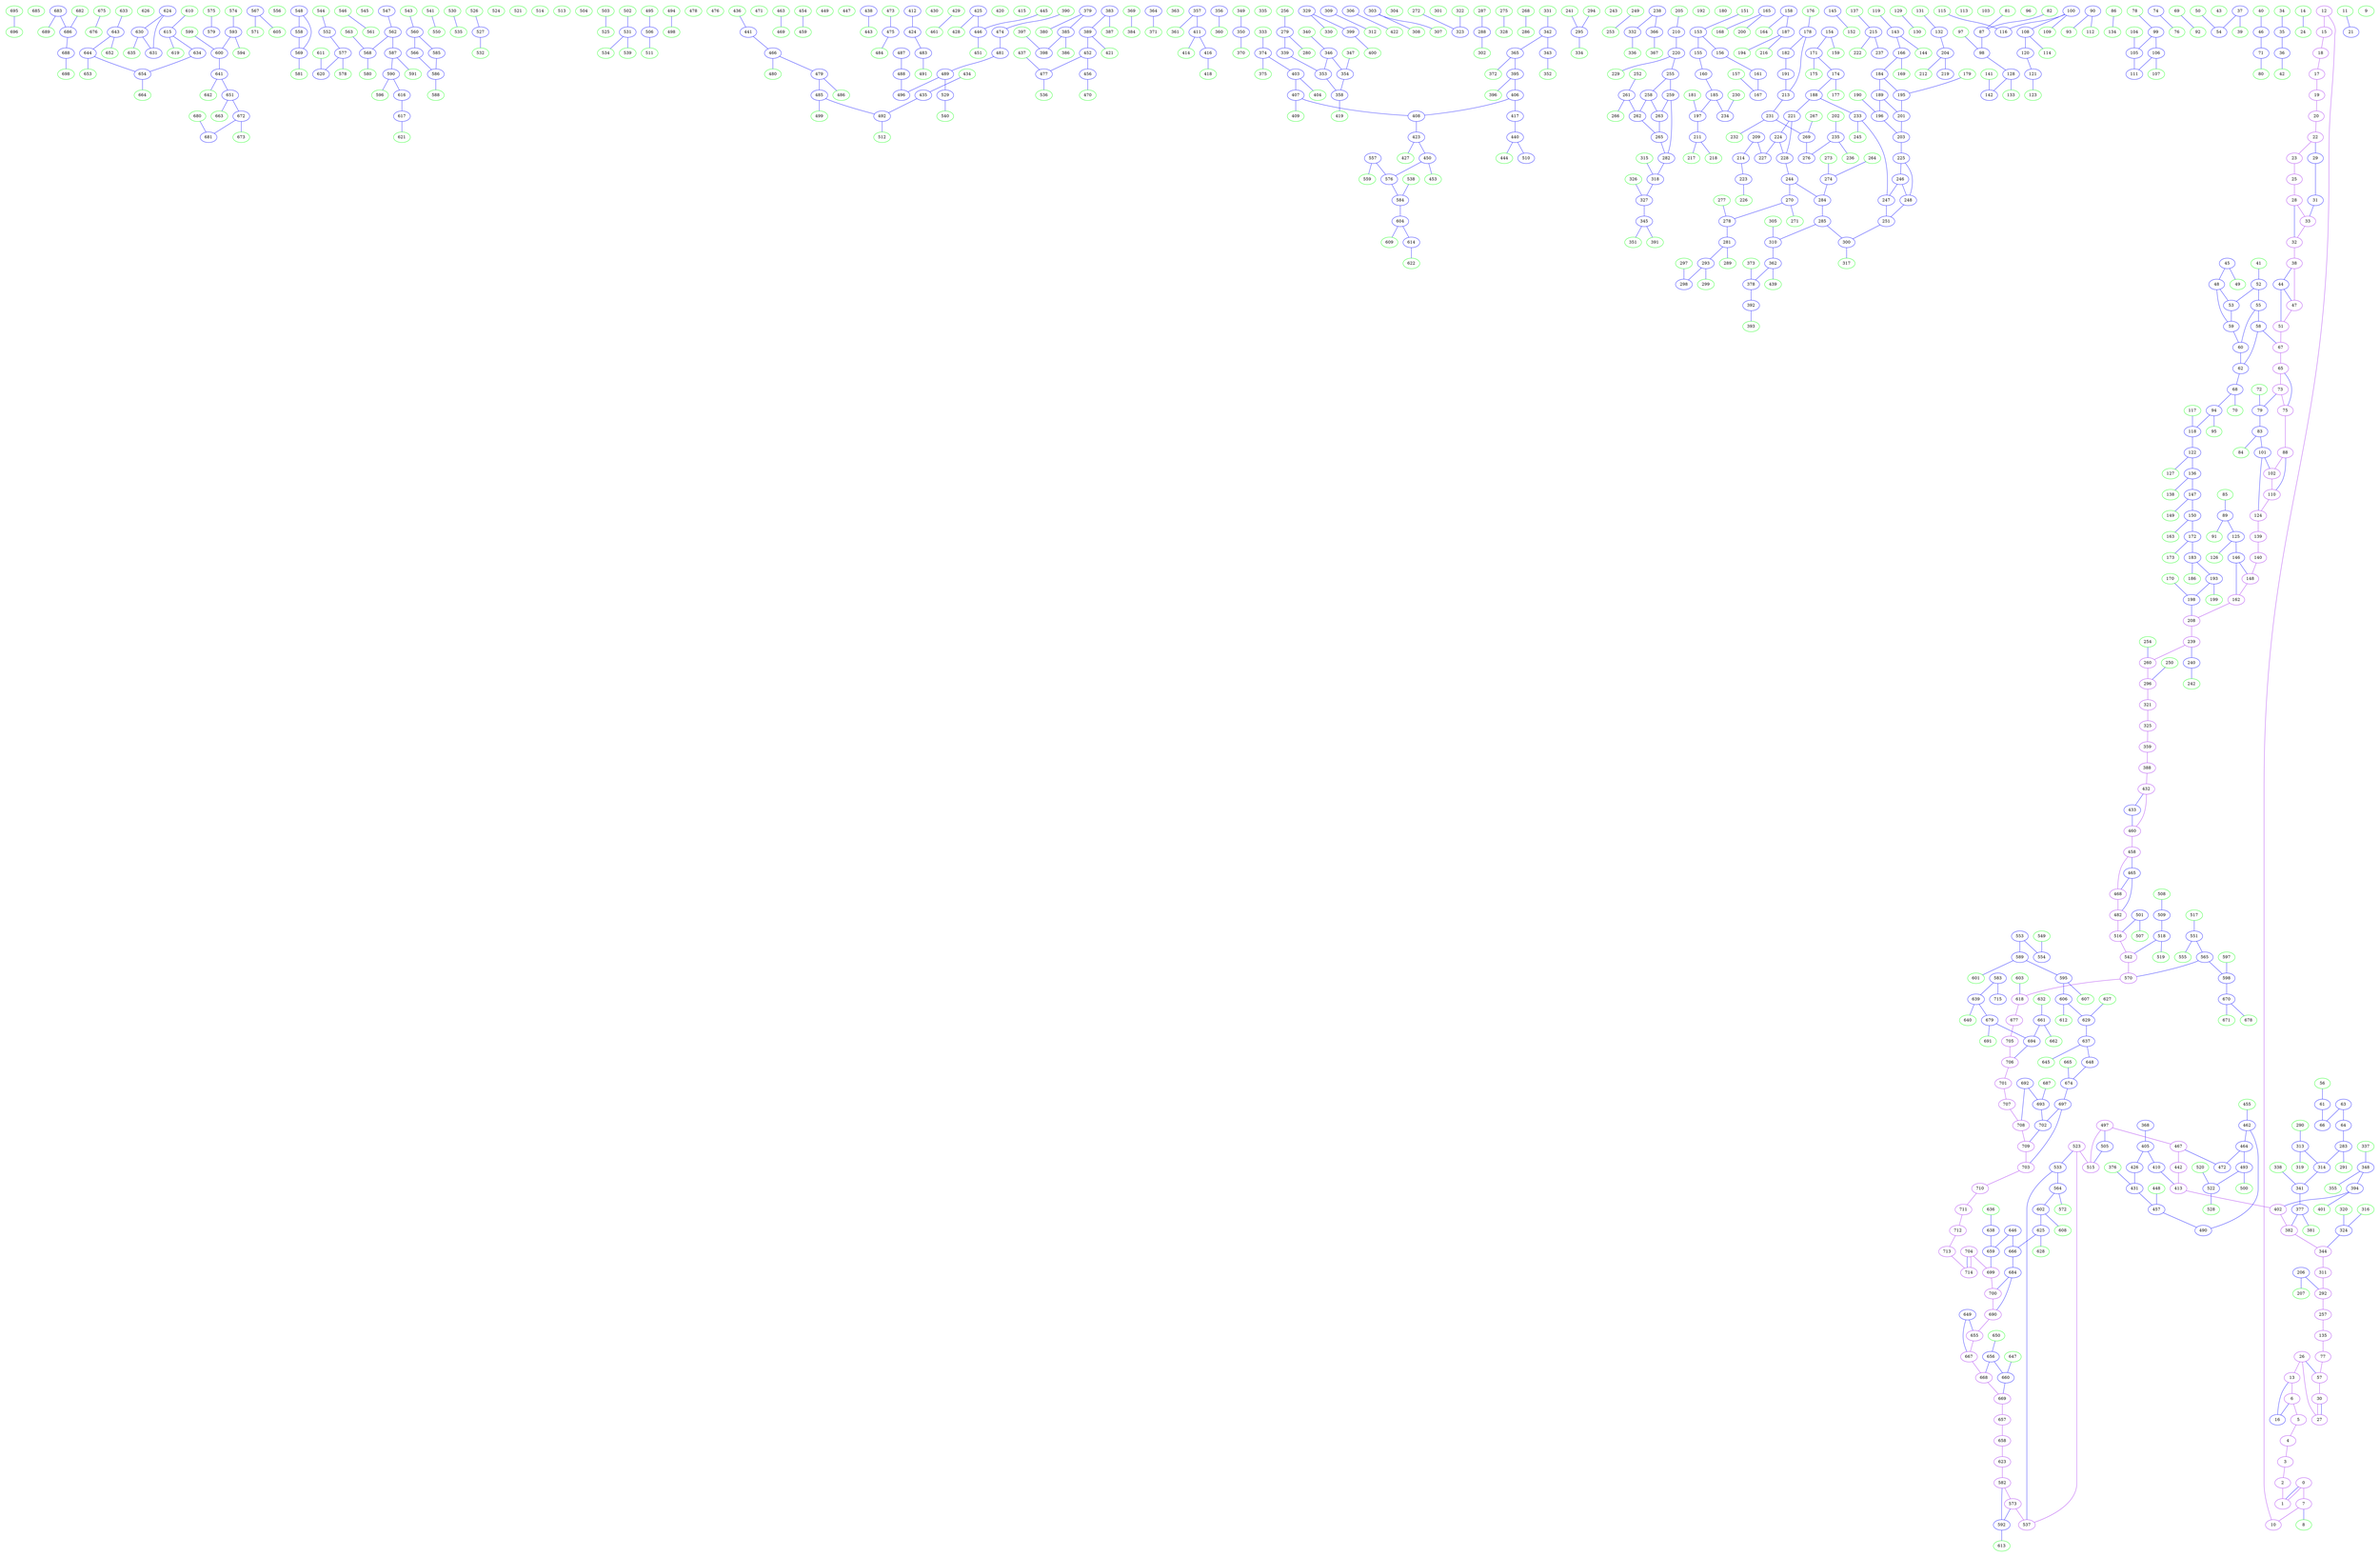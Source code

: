 digraph{
subgraph cluster_0 {
color = white
X81Y243I0 [label="0", pos="81,243!", color="purple"]
X82Y244I0 [label="1", pos="82,244!", color="purple"]
X82Y255I0 [label="2", pos="82,255!", color="purple"]
X82Y269I0 [label="3", pos="82,269!", color="purple"]
X82Y285I0 [label="4", pos="82,285!", color="purple"]
X82Y301I0 [label="5", pos="82,301!", color="purple"]
X82Y313I0 [label="6", pos="82,313!", color="purple"]
X89Y233I0 [label="7", pos="89,233!", color="purple"]
X93Y256I0 [label="8", pos="93,256!", color="green"]
X96Y250I0 [label="9", pos="96,250!", color="green"]
X97Y225I0 [label="10", pos="97,225!", color="purple"]
X103Y278I0 [label="11", pos="103,278!", color="green"]
X104Y219I0 [label="12", pos="104,219!", color="purple"]
X112Y342I0 [label="13", pos="112,342!", color="purple"]
X114Y244I0 [label="14", pos="114,244!", color="green"]
X115Y205I0 [label="15", pos="115,205!", color="purple"]
X115Y341I0 [label="16", pos="115,341!", color="blue"]
X118Y185I0 [label="17", pos="118,185!", color="purple"]
X118Y199I0 [label="18", pos="118,199!", color="purple"]
X119Y173I0 [label="19", pos="119,173!", color="purple"]
X121Y171I0 [label="20", pos="121,171!", color="purple"]
X121Y305I0 [label="21", pos="121,305!", color="blue"]
X122Y169I0 [label="22", pos="122,169!", color="purple"]
X126Y155I0 [label="23", pos="126,155!", color="purple"]
X126Y272I0 [label="24", pos="126,272!", color="green"]
X127Y142I0 [label="25", pos="127,142!", color="purple"]
X128Y358I0 [label="26", pos="128,358!", color="purple"]
X131Y368I0 [label="27", pos="131,368!", color="purple"]
X132Y134I0 [label="28", pos="132,134!", color="purple"]
X132Y156I0 [label="29", pos="132,156!", color="blue"]
X132Y368I0 [label="30", pos="132,368!", color="purple"]
X133Y151I0 [label="31", pos="133,151!", color="blue"]
X134Y132I0 [label="32", pos="134,132!", color="purple"]
X136Y134I0 [label="33", pos="136,134!", color="purple"]
X136Y218I0 [label="34", pos="136,218!", color="green"]
X136Y247I0 [label="35", pos="136,247!", color="blue"]
X137Y249I0 [label="36", pos="137,249!", color="blue"]
X138Y184I0 [label="37", pos="138,184!", color="blue"]
X139Y131I0 [label="38", pos="139,131!", color="purple"]
X139Y184I0 [label="39", pos="139,184!", color="green"]
X139Y215I0 [label="40", pos="139,215!", color="green"]
X140Y146I0 [label="41", pos="140,146!", color="green"]
X140Y248I0 [label="42", pos="140,248!", color="green"]
X140Y304I0 [label="43", pos="140,304!", color="green"]
X141Y131I0 [label="44", pos="141,131!", color="blue"]
X141Y157I0 [label="45", pos="141,157!", color="blue"]
X141Y215I0 [label="46", pos="141,215!", color="blue"]
X142Y133I0 [label="47", pos="142,133!", color="purple"]
X142Y155I0 [label="48", pos="142,155!", color="blue"]
X142Y162I0 [label="49", pos="142,162!", color="green"]
X142Y182I0 [label="50", pos="142,182!", color="green"]
X143Y120I0 [label="51", pos="143,120!", color="purple"]
X143Y146I0 [label="52", pos="143,146!", color="blue"]
X143Y148I0 [label="53", pos="143,148!", color="blue"]
X143Y179I0 [label="54", pos="143,179!", color="blue"]
X144Y145I0 [label="55", pos="144,145!", color="blue"]
X144Y289I0 [label="56", pos="144,289!", color="green"]
X144Y368I0 [label="57", pos="144,368!", color="purple"]
X145Y141I0 [label="58", pos="145,141!", color="blue"]
X145Y149I0 [label="59", pos="145,149!", color="blue"]
X146Y145I0 [label="60", pos="146,145!", color="blue"]
X146Y286I0 [label="61", pos="146,286!", color="blue"]
X147Y142I0 [label="62", pos="147,142!", color="blue"]
X147Y289I0 [label="63", pos="147,289!", color="blue"]
X147Y293I0 [label="64", pos="147,293!", color="blue"]
X148Y118I0 [label="65", pos="148,118!", color="purple"]
X148Y288I0 [label="66", pos="148,288!", color="blue"]
X150Y122I0 [label="67", pos="150,122!", color="purple"]
X150Y141I0 [label="68", pos="150,141!", color="blue"]
X150Y152I0 [label="69", pos="150,152!", color="green"]
X151Y144I0 [label="70", pos="151,144!", color="green"]
X151Y184I0 [label="71", pos="151,184!", color="blue"]
X152Y132I0 [label="72", pos="152,132!", color="green"]
X153Y118I0 [label="73", pos="153,118!", color="purple"]
X153Y157I0 [label="74", pos="153,157!", color="blue"]
X154Y111I0 [label="75", pos="154,111!", color="purple"]
X154Y159I0 [label="76", pos="154,159!", color="green"]
X155Y368I0 [label="77", pos="155,368!", color="purple"]
X156Y192I0 [label="78", pos="156,192!", color="green"]
X157Y118I0 [label="79", pos="157,118!", color="blue"]
X158Y176I0 [label="80", pos="158,176!", color="green"]
X160Y174I0 [label="81", pos="160,174!", color="green"]
X160Y176I0 [label="82", pos="160,176!", color="green"]
X161Y113I0 [label="83", pos="161,113!", color="blue"]
X162Y115I0 [label="84", pos="162,115!", color="green"]
X163Y120I0 [label="85", pos="163,120!", color="green"]
X163Y168I0 [label="86", pos="163,168!", color="green"]
X163Y175I0 [label="87", pos="163,175!", color="blue"]
X164Y102I0 [label="88", pos="164,102!", color="purple"]
X167Y115I0 [label="89", pos="167,115!", color="blue"]
X167Y205I0 [label="90", pos="167,205!", color="blue"]
X168Y117I0 [label="91", pos="168,117!", color="green"]
X168Y132I0 [label="92", pos="168,132!", color="green"]
X168Y207I0 [label="93", pos="168,207!", color="green"]
X169Y123I0 [label="94", pos="169,123!", color="blue"]
X170Y125I0 [label="95", pos="170,125!", color="green"]
X170Y189I0 [label="96", pos="170,189!", color="green"]
X171Y165I0 [label="97", pos="171,165!", color="green"]
X171Y167I0 [label="98", pos="171,167!", color="blue"]
X171Y178I0 [label="99", pos="171,178!", color="blue"]
X171Y215I0 [label="100", pos="171,215!", color="blue"]
X172Y102I0 [label="101", pos="172,102!", color="blue"]
X172Y104I0 [label="102", pos="172,104!", color="purple"]
X172Y131I0 [label="103", pos="172,131!", color="green"]
X172Y174I0 [label="104", pos="172,174!", color="green"]
X172Y177I0 [label="105", pos="172,177!", color="blue"]
X172Y179I0 [label="106", pos="172,179!", color="blue"]
X172Y182I0 [label="107", pos="172,182!", color="green"]
X172Y214I0 [label="108", pos="172,214!", color="blue"]
X172Y217I0 [label="109", pos="172,217!", color="green"]
X173Y93I0 [label="110", pos="173,93!", color="purple"]
X173Y178I0 [label="111", pos="173,178!", color="blue"]
X173Y197I0 [label="112", pos="173,197!", color="green"]
X174Y192I0 [label="113", pos="174,192!", color="green"]
X174Y215I0 [label="114", pos="174,215!", color="green"]
X174Y247I0 [label="115", pos="174,247!", color="green"]
X175Y245I0 [label="116", pos="175,245!", color="blue"]
X178Y112I0 [label="117", pos="178,112!", color="green"]
X178Y115I0 [label="118", pos="178,115!", color="blue"]
X178Y200I0 [label="119", pos="178,200!", color="green"]
X178Y207I0 [label="120", pos="178,207!", color="blue"]
X178Y219I0 [label="121", pos="178,219!", color="blue"]
X179Y115I0 [label="122", pos="179,115!", color="blue"]
X179Y221I0 [label="123", pos="179,221!", color="green"]
X180Y92I0 [label="124", pos="180,92!", color="purple"]
X180Y106I0 [label="125", pos="180,106!", color="blue"]
X180Y110I0 [label="126", pos="180,110!", color="green"]
X180Y117I0 [label="127", pos="180,117!", color="green"]
X181Y161I0 [label="128", pos="181,161!", color="blue"]
X181Y189I0 [label="129", pos="181,189!", color="green"]
X181Y190I0 [label="130", pos="181,190!", color="green"]
X182Y140I0 [label="131", pos="182,140!", color="green"]
X182Y142I0 [label="132", pos="182,142!", color="blue"]
X182Y163I0 [label="133", pos="182,163!", color="green"]
X184Y150I0 [label="134", pos="184,150!", color="green"]
X184Y373I0 [label="135", pos="184,373!", color="purple"]
X185Y111I0 [label="136", pos="185,111!", color="blue"]
X185Y289I0 [label="137", pos="185,289!", color="green"]
X186Y113I0 [label="138", pos="186,113!", color="green"]
X188Y81I0 [label="139", pos="188,81!", color="purple"]
X189Y80I0 [label="140", pos="189,80!", color="purple"]
X189Y148I0 [label="141", pos="189,148!", color="green"]
X190Y148I0 [label="142", pos="190,148!", color="blue"]
X190Y186I0 [label="143", pos="190,186!", color="blue"]
X190Y190I0 [label="144", pos="190,190!", color="green"]
X190Y231I0 [label="145", pos="190,231!", color="blue"]
X191Y87I0 [label="146", pos="191,87!", color="blue"]
X191Y105I0 [label="147", pos="191,105!", color="blue"]
X192Y89I0 [label="148", pos="192,89!", color="purple"]
X192Y108I0 [label="149", pos="192,108!", color="green"]
X193Y102I0 [label="150", pos="193,102!", color="blue"]
X194Y219I0 [label="151", pos="194,219!", color="green"]
X194Y230I0 [label="152", pos="194,230!", color="green"]
X196Y217I0 [label="153", pos="196,217!", color="blue"]
X198Y168I0 [label="154", pos="198,168!", color="blue"]
X198Y209I0 [label="155", pos="198,209!", color="blue"]
X198Y220I0 [label="156", pos="198,220!", color="blue"]
X198Y228I0 [label="157", pos="198,228!", color="green"]
X199Y111I0 [label="158", pos="199,111!", color="blue"]
X199Y168I0 [label="159", pos="199,168!", color="green"]
X199Y207I0 [label="160", pos="199,207!", color="blue"]
X199Y224I0 [label="161", pos="199,224!", color="blue"]
X200Y80I0 [label="162", pos="200,80!", color="purple"]
X200Y86I0 [label="163", pos="200,86!", color="green"]
X200Y113I0 [label="164", pos="200,113!", color="green"]
X201Y122I0 [label="165", pos="201,122!", color="blue"]
X201Y177I0 [label="166", pos="201,177!", color="blue"]
X201Y228I0 [label="167", pos="201,228!", color="blue"]
X202Y124I0 [label="168", pos="202,124!", color="green"]
X202Y179I0 [label="169", pos="202,179!", color="green"]
X203Y86I0 [label="170", pos="203,86!", color="green"]
X203Y163I0 [label="171", pos="203,163!", color="blue"]
X204Y97I0 [label="172", pos="204,97!", color="blue"]
X204Y100I0 [label="173", pos="204,100!", color="green"]
X204Y162I0 [label="174", pos="204,162!", color="blue"]
X204Y165I0 [label="175", pos="204,165!", color="green"]
X204Y219I0 [label="176", pos="204,219!", color="green"]
X205Y162I0 [label="177", pos="205,162!", color="green"]
X205Y217I0 [label="178", pos="205,217!", color="blue"]
X206Y166I0 [label="179", pos="206,166!", color="green"]
X206Y192I0 [label="180", pos="206,192!", color="green"]
X206Y198I0 [label="181", pos="206,198!", color="green"]
X206Y218I0 [label="182", pos="206,218!", color="blue"]
X207Y91I0 [label="183", pos="207,91!", color="blue"]
X207Y172I0 [label="184", pos="207,172!", color="blue"]
X207Y202I0 [label="185", pos="207,202!", color="blue"]
X208Y93I0 [label="186", pos="208,93!", color="green"]
X208Y105I0 [label="187", pos="208,105!", color="blue"]
X208Y158I0 [label="188", pos="208,158!", color="blue"]
X208Y172I0 [label="189", pos="208,172!", color="blue"]
X208Y176I0 [label="190", pos="208,176!", color="green"]
X208Y219I0 [label="191", pos="208,219!", color="blue"]
X208Y224I0 [label="192", pos="208,224!", color="green"]
X209Y89I0 [label="193", pos="209,89!", color="blue"]
X209Y108I0 [label="194", pos="209,108!", color="green"]
X209Y169I0 [label="195", pos="209,169!", color="blue"]
X209Y173I0 [label="196", pos="209,173!", color="blue"]
X209Y198I0 [label="197", pos="209,198!", color="blue"]
X210Y82I0 [label="198", pos="210,82!", color="blue"]
X210Y93I0 [label="199", pos="210,93!", color="green"]
X210Y112I0 [label="200", pos="210,112!", color="green"]
X210Y171I0 [label="201", pos="210,171!", color="blue"]
X210Y208I0 [label="202", pos="210,208!", color="green"]
X211Y174I0 [label="203", pos="211,174!", color="blue"]
X212Y123I0 [label="204", pos="212,123!", color="blue"]
X212Y187I0 [label="205", pos="212,187!", color="green"]
X212Y369I0 [label="206", pos="212,369!", color="blue"]
X212Y372I0 [label="207", pos="212,372!", color="green"]
X213Y80I0 [label="208", pos="213,80!", color="purple"]
X213Y146I0 [label="209", pos="213,146!", color="blue"]
X213Y185I0 [label="210", pos="213,185!", color="blue"]
X213Y196I0 [label="211", pos="213,196!", color="blue"]
X214Y124I0 [label="212", pos="214,124!", color="green"]
X214Y217I0 [label="213", pos="214,217!", color="blue"]
X215Y144I0 [label="214", pos="215,144!", color="blue"]
X215Y299I0 [label="215", pos="215,299!", color="blue"]
X216Y96I0 [label="216", pos="216,96!", color="green"]
X216Y196I0 [label="217", pos="216,196!", color="green"]
X216Y198I0 [label="218", pos="216,198!", color="green"]
X217Y112I0 [label="219", pos="217,112!", color="blue"]
X217Y187I0 [label="220", pos="217,187!", color="blue"]
X218Y155I0 [label="221", pos="218,155!", color="blue"]
X218Y298I0 [label="222", pos="218,298!", color="green"]
X219Y145I0 [label="223", pos="219,145!", color="blue"]
X219Y154I0 [label="224", pos="219,154!", color="blue"]
X219Y177I0 [label="225", pos="219,177!", color="blue"]
X220Y147I0 [label="226", pos="220,147!", color="green"]
X220Y153I0 [label="227", pos="220,153!", color="blue"]
X220Y155I0 [label="228", pos="220,155!", color="blue"]
X220Y191I0 [label="229", pos="220,191!", color="green"]
X220Y196I0 [label="230", pos="220,196!", color="green"]
X220Y217I0 [label="231", pos="220,217!", color="blue"]
X220Y220I0 [label="232", pos="220,220!", color="green"]
X221Y169I0 [label="233", pos="221,169!", color="blue"]
X221Y200I0 [label="234", pos="221,200!", color="blue"]
X221Y207I0 [label="235", pos="221,207!", color="blue"]
X221Y208I0 [label="236", pos="221,208!", color="green"]
X221Y303I0 [label="237", pos="221,303!", color="blue"]
X221Y313I0 [label="238", pos="221,313!", color="blue"]
X222Y80I0 [label="239", pos="222,80!", color="purple"]
X222Y83I0 [label="240", pos="222,83!", color="blue"]
X223Y223I0 [label="241", pos="223,223!", color="green"]
X224Y84I0 [label="242", pos="224,84!", color="green"]
X224Y119I0 [label="243", pos="224,119!", color="green"]
X224Y158I0 [label="244", pos="224,158!", color="blue"]
X224Y168I0 [label="245", pos="224,168!", color="green"]
X224Y175I0 [label="246", pos="224,175!", color="blue"]
X225Y174I0 [label="247", pos="225,174!", color="blue"]
X225Y176I0 [label="248", pos="225,176!", color="blue"]
X225Y192I0 [label="249", pos="225,192!", color="green"]
X226Y92I0 [label="250", pos="226,92!", color="green"]
X226Y175I0 [label="251", pos="226,175!", color="blue"]
X227Y181I0 [label="252", pos="227,181!", color="green"]
X227Y192I0 [label="253", pos="227,192!", color="green"]
X228Y83I0 [label="254", pos="228,83!", color="green"]
X228Y186I0 [label="255", pos="228,186!", color="blue"]
X228Y248I0 [label="256", pos="228,248!", color="green"]
X228Y389I0 [label="257", pos="228,389!", color="purple"]
X229Y184I0 [label="258", pos="229,184!", color="blue"]
X229Y187I0 [label="259", pos="229,187!", color="blue"]
X230Y80I0 [label="260", pos="230,80!", color="purple"]
X230Y182I0 [label="261", pos="230,182!", color="blue"]
X230Y183I0 [label="262", pos="230,183!", color="blue"]
X230Y185I0 [label="263", pos="230,185!", color="blue"]
X231Y169I0 [label="264", pos="231,169!", color="green"]
X231Y184I0 [label="265", pos="231,184!", color="blue"]
X232Y181I0 [label="266", pos="232,181!", color="green"]
X233Y212I0 [label="267", pos="233,212!", color="green"]
X234Y106I0 [label="268", pos="234,106!", color="green"]
X234Y213I0 [label="269", pos="234,213!", color="blue"]
X236Y154I0 [label="270", pos="236,154!", color="blue"]
X236Y157I0 [label="271", pos="236,157!", color="green"]
X236Y160I0 [label="272", pos="236,160!", color="green"]
X236Y173I0 [label="273", pos="236,173!", color="green"]
X237Y171I0 [label="274", pos="237,171!", color="blue"]
X237Y203I0 [label="275", pos="237,203!", color="green"]
X237Y212I0 [label="276", pos="237,212!", color="blue"]
X238Y150I0 [label="277", pos="238,150!", color="green"]
X238Y152I0 [label="278", pos="238,152!", color="blue"]
X238Y248I0 [label="279", pos="238,248!", color="blue"]
X238Y249I0 [label="280", pos="238,249!", color="green"]
X239Y153I0 [label="281", pos="239,153!", color="blue"]
X239Y184I0 [label="282", pos="239,184!", color="blue"]
X239Y338I0 [label="283", pos="239,338!", color="blue"]
X240Y168I0 [label="284", pos="240,168!", color="blue"]
X241Y169I0 [label="285", pos="241,169!", color="blue"]
X242Y96I0 [label="286", pos="242,96!", color="green"]
X242Y113I0 [label="287", pos="242,113!", color="green"]
X242Y114I0 [label="288", pos="242,114!", color="blue"]
X242Y154I0 [label="289", pos="242,154!", color="green"]
X242Y332I0 [label="290", pos="242,332!", color="green"]
X242Y336I0 [label="291", pos="242,336!", color="green"]
X242Y389I0 [label="292", pos="242,389!", color="purple"]
X243Y151I0 [label="293", pos="243,151!", color="blue"]
X243Y218I0 [label="294", pos="243,218!", color="green"]
X243Y219I0 [label="295", pos="243,219!", color="blue"]
X244Y79I0 [label="296", pos="244,79!", color="purple"]
X244Y149I0 [label="297", pos="244,149!", color="green"]
X244Y150I0 [label="298", pos="244,150!", color="blue"]
X244Y153I0 [label="299", pos="244,153!", color="green"]
X244Y172I0 [label="300", pos="244,172!", color="blue"]
X246Y97I0 [label="301", pos="246,97!", color="green"]
X246Y112I0 [label="302", pos="246,112!", color="green"]
X247Y367I0 [label="303", pos="247,367!", color="blue"]
X250Y112I0 [label="304", pos="250,112!", color="green"]
X250Y164I0 [label="305", pos="250,164!", color="green"]
X250Y297I0 [label="306", pos="250,297!", color="blue"]
X250Y368I0 [label="307", pos="250,368!", color="green"]
X252Y375I0 [label="308", pos="252,375!", color="green"]
X253Y135I0 [label="309", pos="253,135!", color="blue"]
X253Y165I0 [label="310", pos="253,165!", color="blue"]
X253Y391I0 [label="311", pos="253,391!", color="purple"]
X254Y137I0 [label="312", pos="254,137!", color="green"]
X254Y339I0 [label="313", pos="254,339!", color="blue"]
X254Y348I0 [label="314", pos="254,348!", color="blue"]
X255Y176I0 [label="315", pos="255,176!", color="green"]
X255Y369I0 [label="316", pos="255,369!", color="green"]
X256Y169I0 [label="317", pos="256,169!", color="green"]
X256Y177I0 [label="318", pos="256,177!", color="blue"]
X256Y341I0 [label="319", pos="256,341!", color="green"]
X256Y385I0 [label="320", pos="256,385!", color="green"]
X257Y71I0 [label="321", pos="257,71!", color="purple"]
X258Y150I0 [label="322", pos="258,150!", color="green"]
X258Y153I0 [label="323", pos="258,153!", color="blue"]
X258Y378I0 [label="324", pos="258,378!", color="blue"]
X259Y69I0 [label="325", pos="259,69!", color="purple"]
X260Y172I0 [label="326", pos="260,172!", color="green"]
X260Y175I0 [label="327", pos="260,175!", color="blue"]
X260Y194I0 [label="328", pos="260,194!", color="green"]
X260Y236I0 [label="329", pos="260,236!", color="blue"]
X260Y238I0 [label="330", pos="260,238!", color="green"]
X261Y196I0 [label="331", pos="261,196!", color="green"]
X261Y322I0 [label="332", pos="261,322!", color="blue"]
X262Y210I0 [label="333", pos="262,210!", color="green"]
X262Y212I0 [label="334", pos="262,212!", color="green"]
X262Y218I0 [label="335", pos="262,218!", color="green"]
X262Y324I0 [label="336", pos="262,324!", color="green"]
X262Y339I0 [label="337", pos="262,339!", color="green"]
X264Y359I0 [label="338", pos="264,359!", color="green"]
X265Y243I0 [label="339", pos="265,243!", color="blue"]
X265Y246I0 [label="340", pos="265,246!", color="green"]
X265Y357I0 [label="341", pos="265,357!", color="blue"]
X266Y196I0 [label="342", pos="266,196!", color="blue"]
X266Y197I0 [label="343", pos="266,197!", color="blue"]
X266Y393I0 [label="344", pos="266,393!", color="purple"]
X267Y173I0 [label="345", pos="267,173!", color="blue"]
X267Y246I0 [label="346", pos="267,246!", color="blue"]
X267Y248I0 [label="347", pos="267,248!", color="green"]
X267Y345I0 [label="348", pos="267,345!", color="blue"]
X268Y86I0 [label="349", pos="268,86!", color="green"]
X268Y89I0 [label="350", pos="268,89!", color="blue"]
X268Y175I0 [label="351", pos="268,175!", color="green"]
X268Y199I0 [label="352", pos="268,199!", color="green"]
X268Y245I0 [label="353", pos="268,245!", color="blue"]
X268Y247I0 [label="354", pos="268,247!", color="blue"]
X268Y348I0 [label="355", pos="268,348!", color="green"]
X269Y105I0 [label="356", pos="269,105!", color="blue"]
X269Y137I0 [label="357", pos="269,137!", color="blue"]
X269Y246I0 [label="358", pos="269,246!", color="blue"]
X270Y69I0 [label="359", pos="270,69!", color="purple"]
X270Y107I0 [label="360", pos="270,107!", color="green"]
X270Y139I0 [label="361", pos="270,139!", color="green"]
X270Y160I0 [label="362", pos="270,160!", color="blue"]
X270Y380I0 [label="363", pos="270,380!", color="green"]
X271Y181I0 [label="364", pos="271,181!", color="blue"]
X271Y193I0 [label="365", pos="271,193!", color="blue"]
X271Y315I0 [label="366", pos="271,315!", color="blue"]
X271Y316I0 [label="367", pos="271,316!", color="green"]
X271Y337I0 [label="368", pos="271,337!", color="blue"]
X272Y82I0 [label="369", pos="272,82!", color="green"]
X272Y88I0 [label="370", pos="272,88!", color="green"]
X272Y184I0 [label="371", pos="272,184!", color="green"]
X272Y195I0 [label="372", pos="272,195!", color="green"]
X274Y165I0 [label="373", pos="274,165!", color="green"]
X274Y204I0 [label="374", pos="274,204!", color="blue"]
X274Y206I0 [label="375", pos="274,206!", color="green"]
X274Y330I0 [label="376", pos="274,330!", color="green"]
X274Y368I0 [label="377", pos="274,368!", color="blue"]
X275Y163I0 [label="378", pos="275,163!", color="blue"]
X275Y221I0 [label="379", pos="275,221!", color="blue"]
X276Y223I0 [label="380", pos="276,223!", color="green"]
X276Y368I0 [label="381", pos="276,368!", color="green"]
X276Y391I0 [label="382", pos="276,391!", color="purple"]
X277Y276I0 [label="383", pos="277,276!", color="blue"]
X278Y80I0 [label="384", pos="278,80!", color="green"]
X278Y220I0 [label="385", pos="278,220!", color="blue"]
X278Y222I0 [label="386", pos="278,222!", color="green"]
X278Y279I0 [label="387", pos="278,279!", color="green"]
X279Y69I0 [label="388", pos="279,69!", color="purple"]
X279Y275I0 [label="389", pos="279,275!", color="blue"]
X279Y309I0 [label="390", pos="279,309!", color="green"]
X280Y167I0 [label="391", pos="280,167!", color="green"]
X282Y161I0 [label="392", pos="282,161!", color="blue"]
X282Y164I0 [label="393", pos="282,164!", color="green"]
X282Y366I0 [label="394", pos="282,366!", color="blue"]
X283Y185I0 [label="395", pos="283,185!", color="blue"]
X284Y187I0 [label="396", pos="284,187!", color="green"]
X284Y214I0 [label="397", pos="284,214!", color="green"]
X284Y216I0 [label="398", pos="284,216!", color="blue"]
X284Y226I0 [label="399", pos="284,226!", color="blue"]
X284Y228I0 [label="400", pos="284,228!", color="green"]
X284Y366I0 [label="401", pos="284,366!", color="green"]
X285Y391I0 [label="402", pos="285,391!", color="purple"]
X287Y193I0 [label="403", pos="287,193!", color="blue"]
X288Y195I0 [label="404", pos="288,195!", color="green"]
X288Y339I0 [label="405", pos="288,339!", color="blue"]
X289Y181I0 [label="406", pos="289,181!", color="blue"]
X289Y190I0 [label="407", pos="289,190!", color="blue"]
X290Y189I0 [label="408", pos="290,189!", color="blue"]
X290Y194I0 [label="409", pos="290,194!", color="green"]
X290Y365I0 [label="410", pos="290,365!", color="blue"]
X293Y119I0 [label="411", pos="293,119!", color="blue"]
X293Y200I0 [label="412", pos="293,200!", color="blue"]
X293Y391I0 [label="413", pos="293,391!", color="purple"]
X294Y121I0 [label="414", pos="294,121!", color="green"]
X294Y158I0 [label="415", pos="294,158!", color="green"]
X295Y117I0 [label="416", pos="295,117!", color="blue"]
X295Y173I0 [label="417", pos="295,173!", color="blue"]
X296Y119I0 [label="418", pos="296,119!", color="green"]
X296Y235I0 [label="419", pos="296,235!", color="green"]
X296Y260I0 [label="420", pos="296,260!", color="green"]
X296Y267I0 [label="421", pos="296,267!", color="green"]
X296Y292I0 [label="422", pos="296,292!", color="green"]
X297Y185I0 [label="423", pos="297,185!", color="blue"]
X297Y197I0 [label="424", pos="297,197!", color="blue"]
X297Y252I0 [label="425", pos="297,252!", color="blue"]
X297Y336I0 [label="426", pos="297,336!", color="blue"]
X298Y187I0 [label="427", pos="298,187!", color="green"]
X298Y254I0 [label="428", pos="298,254!", color="green"]
X298Y292I0 [label="429", pos="298,292!", color="green"]
X298Y322I0 [label="430", pos="298,322!", color="green"]
X298Y333I0 [label="431", pos="298,333!", color="blue"]
X299Y60I0 [label="432", pos="299,60!", color="purple"]
X300Y61I0 [label="433", pos="300,61!", color="blue"]
X300Y222I0 [label="434", pos="300,222!", color="green"]
X300Y225I0 [label="435", pos="300,225!", color="blue"]
X300Y245I0 [label="436", pos="300,245!", color="green"]
X300Y265I0 [label="437", pos="300,265!", color="green"]
X301Y85I0 [label="438", pos="301,85!", color="blue"]
X301Y130I0 [label="439", pos="301,130!", color="green"]
X301Y153I0 [label="440", pos="301,153!", color="blue"]
X301Y242I0 [label="441", pos="301,242!", color="blue"]
X301Y391I0 [label="442", pos="301,391!", color="purple"]
X302Y87I0 [label="443", pos="302,87!", color="green"]
X302Y155I0 [label="444", pos="302,155!", color="green"]
X302Y247I0 [label="445", pos="302,247!", color="green"]
X302Y248I0 [label="446", pos="302,248!", color="blue"]
X302Y256I0 [label="447", pos="302,256!", color="green"]
X302Y322I0 [label="448", pos="302,322!", color="green"]
X303Y70I0 [label="449", pos="303,70!", color="green"]
X303Y177I0 [label="450", pos="303,177!", color="blue"]
X303Y248I0 [label="451", pos="303,248!", color="green"]
X303Y270I0 [label="452", pos="303,270!", color="blue"]
X304Y180I0 [label="453", pos="304,180!", color="green"]
X304Y232I0 [label="454", pos="304,232!", color="green"]
X304Y336I0 [label="455", pos="304,336!", color="green"]
X305Y272I0 [label="456", pos="305,272!", color="blue"]
X305Y321I0 [label="457", pos="305,321!", color="blue"]
X306Y63I0 [label="458", pos="306,63!", color="purple"]
X306Y229I0 [label="459", pos="306,229!", color="green"]
X307Y53I0 [label="460", pos="307,53!", color="purple"]
X307Y287I0 [label="461", pos="307,287!", color="green"]
X307Y336I0 [label="462", pos="307,336!", color="blue"]
X308Y246I0 [label="463", pos="308,246!", color="green"]
X308Y355I0 [label="464", pos="308,355!", color="blue"]
X309Y59I0 [label="465", pos="309,59!", color="blue"]
X309Y235I0 [label="466", pos="309,235!", color="blue"]
X309Y391I0 [label="467", pos="309,391!", color="purple"]
X310Y61I0 [label="468", pos="310,61!", color="purple"]
X310Y244I0 [label="469", pos="310,244!", color="green"]
X310Y272I0 [label="470", pos="310,272!", color="green"]
X310Y278I0 [label="471", pos="310,278!", color="green"]
X310Y385I0 [label="472", pos="310,385!", color="blue"]
X311Y198I0 [label="473", pos="311,198!", color="green"]
X311Y299I0 [label="474", pos="311,299!", color="blue"]
X312Y195I0 [label="475", pos="312,195!", color="blue"]
X312Y205I0 [label="476", pos="312,205!", color="green"]
X313Y259I0 [label="477", pos="313,259!", color="blue"]
X314Y110I0 [label="478", pos="314,110!", color="green"]
X314Y231I0 [label="479", pos="314,231!", color="blue"]
X314Y236I0 [label="480", pos="314,236!", color="green"]
X314Y291I0 [label="481", pos="314,291!", color="blue"]
X315Y53I0 [label="482", pos="315,53!", color="purple"]
X315Y179I0 [label="483", pos="315,179!", color="blue"]
X315Y187I0 [label="484", pos="315,187!", color="green"]
X315Y225I0 [label="485", pos="315,225!", color="blue"]
X315Y232I0 [label="486", pos="315,232!", color="green"]
X315Y269I0 [label="487", pos="315,269!", color="blue"]
X315Y271I0 [label="488", pos="315,271!", color="blue"]
X315Y290I0 [label="489", pos="315,290!", color="blue"]
X315Y313I0 [label="490", pos="315,313!", color="blue"]
X316Y181I0 [label="491", pos="316,181!", color="green"]
X316Y213I0 [label="492", pos="316,213!", color="blue"]
X316Y339I0 [label="493", pos="316,339!", color="blue"]
X317Y105I0 [label="494", pos="317,105!", color="green"]
X317Y202I0 [label="495", pos="317,202!", color="green"]
X317Y274I0 [label="496", pos="317,274!", color="blue"]
X317Y391I0 [label="497", pos="317,391!", color="purple"]
X318Y104I0 [label="498", pos="318,104!", color="green"]
X318Y226I0 [label="499", pos="318,226!", color="green"]
X318Y341I0 [label="500", pos="318,341!", color="green"]
X319Y61I0 [label="501", pos="319,61!", color="blue"]
X320Y188I0 [label="502", pos="320,188!", color="green"]
X320Y235I0 [label="503", pos="320,235!", color="green"]
X320Y319I0 [label="504", pos="320,319!", color="green"]
X320Y384I0 [label="505", pos="320,384!", color="blue"]
X321Y195I0 [label="506", pos="321,195!", color="blue"]
X322Y60I0 [label="507", pos="322,60!", color="green"]
X322Y68I0 [label="508", pos="322,68!", color="green"]
X322Y70I0 [label="509", pos="322,70!", color="blue"]
X322Y126I0 [label="510", pos="322,126!", color="blue"]
X322Y197I0 [label="511", pos="322,197!", color="green"]
X322Y202I0 [label="512", pos="322,202!", color="green"]
X322Y214I0 [label="513", pos="322,214!", color="green"]
X322Y223I0 [label="514", pos="322,223!", color="green"]
X322Y384I0 [label="515", pos="322,384!", color="purple"]
X323Y53I0 [label="516", pos="323,53!", color="purple"]
X323Y102I0 [label="517", pos="323,102!", color="green"]
X324Y72I0 [label="518", pos="324,72!", color="blue"]
X324Y73I0 [label="519", pos="324,73!", color="green"]
X324Y320I0 [label="520", pos="324,320!", color="green"]
X325Y79I0 [label="521", pos="325,79!", color="green"]
X325Y323I0 [label="522", pos="325,323!", color="blue"]
X325Y389I0 [label="523", pos="325,389!", color="purple"]
X326Y103I0 [label="524", pos="326,103!", color="green"]
X326Y226I0 [label="525", pos="326,226!", color="green"]
X326Y233I0 [label="526", pos="326,233!", color="green"]
X326Y236I0 [label="527", pos="326,236!", color="blue"]
X326Y320I0 [label="528", pos="326,320!", color="green"]
X327Y274I0 [label="529", pos="327,274!", color="blue"]
X328Y225I0 [label="530", pos="328,225!", color="green"]
X329Y171I0 [label="531", pos="329,171!", color="blue"]
X329Y231I0 [label="532", pos="329,231!", color="green"]
X329Y377I0 [label="533", pos="329,377!", color="blue"]
X330Y173I0 [label="534", pos="330,173!", color="green"]
X330Y217I0 [label="535", pos="330,217!", color="green"]
X330Y238I0 [label="536", pos="330,238!", color="green"]
X330Y379I0 [label="537", pos="330,379!", color="purple"]
X332Y98I0 [label="538", pos="332,98!", color="green"]
X332Y164I0 [label="539", pos="332,164!", color="green"]
X332Y268I0 [label="540", pos="332,268!", color="green"]
X332Y305I0 [label="541", pos="332,305!", color="green"]
X334Y53I0 [label="542", pos="334,53!", color="purple"]
X334Y162I0 [label="543", pos="334,162!", color="green"]
X334Y218I0 [label="544", pos="334,218!", color="green"]
X334Y253I0 [label="545", pos="334,253!", color="green"]
X334Y266I0 [label="546", pos="334,266!", color="green"]
X334Y286I0 [label="547", pos="334,286!", color="blue"]
X334Y325I0 [label="548", pos="334,325!", color="blue"]
X335Y237I0 [label="549", pos="335,237!", color="green"]
X335Y297I0 [label="550", pos="335,297!", color="green"]
X336Y77I0 [label="551", pos="336,77!", color="blue"]
X337Y203I0 [label="552", pos="337,203!", color="blue"]
X337Y224I0 [label="553", pos="337,224!", color="blue"]
X337Y229I0 [label="554", pos="337,229!", color="blue"]
X338Y78I0 [label="555", pos="338,78!", color="green"]
X338Y252I0 [label="556", pos="338,252!", color="green"]
X339Y99I0 [label="557", pos="339,99!", color="blue"]
X339Y309I0 [label="558", pos="339,309!", color="blue"]
X340Y101I0 [label="559", pos="340,101!", color="green"]
X340Y155I0 [label="560", pos="340,155!", color="blue"]
X340Y254I0 [label="561", pos="340,254!", color="green"]
X340Y283I0 [label="562", pos="340,283!", color="blue"]
X340Y294I0 [label="563", pos="340,294!", color="green"]
X340Y354I0 [label="564", pos="340,354!", color="blue"]
X341Y61I0 [label="565", pos="341,61!", color="blue"]
X341Y156I0 [label="566", pos="341,156!", color="blue"]
X341Y177I0 [label="567", pos="341,177!", color="blue"]
X341Y284I0 [label="568", pos="341,284!", color="blue"]
X341Y311I0 [label="569", pos="341,311!", color="blue"]
X342Y53I0 [label="570", pos="342,53!", color="purple"]
X342Y179I0 [label="571", pos="342,179!", color="green"]
X342Y358I0 [label="572", pos="342,358!", color="green"]
X342Y372I0 [label="573", pos="342,372!", color="purple"]
X343Y78I0 [label="574", pos="343,78!", color="green"]
X343Y226I0 [label="575", pos="343,226!", color="green"]
X344Y95I0 [label="576", pos="344,95!", color="blue"]
X344Y191I0 [label="577", pos="344,191!", color="blue"]
X344Y193I0 [label="578", pos="344,193!", color="green"]
X344Y226I0 [label="579", pos="344,226!", color="blue"]
X344Y284I0 [label="580", pos="344,284!", color="green"]
X344Y310I0 [label="581", pos="344,310!", color="green"]
X344Y362I0 [label="582", pos="344,362!", color="purple"]
X345Y69I0 [label="583", pos="345,69!", color="blue"]
X345Y94I0 [label="584", pos="345,94!", color="blue"]
X345Y147I0 [label="585", pos="345,147!", color="blue"]
X345Y155I0 [label="586", pos="345,155!", color="blue"]
X345Y275I0 [label="587", pos="345,275!", color="blue"]
X346Y157I0 [label="588", pos="346,157!", color="green"]
X346Y208I0 [label="589", pos="346,208!", color="blue"]
X346Y274I0 [label="590", pos="346,274!", color="blue"]
X346Y277I0 [label="591", pos="346,277!", color="green"]
X346Y362I0 [label="592", pos="346,362!", color="blue"]
X347Y79I0 [label="593", pos="347,79!", color="blue"]
X347Y80I0 [label="594", pos="347,80!", color="green"]
X347Y203I0 [label="595", pos="347,203!", color="blue"]
X347Y274I0 [label="596", pos="347,274!", color="green"]
X348Y58I0 [label="597", pos="348,58!", color="green"]
X348Y60I0 [label="598", pos="348,60!", color="blue"]
X348Y77I0 [label="599", pos="348,77!", color="green"]
X348Y78I0 [label="600", pos="348,78!", color="blue"]
X348Y208I0 [label="601", pos="348,208!", color="green"]
X349Y339I0 [label="602", pos="349,339!", color="blue"]
X350Y56I0 [label="603", pos="350,56!", color="green"]
X350Y94I0 [label="604", pos="350,94!", color="blue"]
X350Y158I0 [label="605", pos="350,158!", color="green"]
X350Y194I0 [label="606", pos="350,194!", color="blue"]
X350Y202I0 [label="607", pos="350,202!", color="green"]
X350Y341I0 [label="608", pos="350,341!", color="green"]
X352Y89I0 [label="609", pos="352,89!", color="green"]
X352Y155I0 [label="610", pos="352,155!", color="green"]
X352Y166I0 [label="611", pos="352,166!", color="green"]
X352Y194I0 [label="612", pos="352,194!", color="green"]
X352Y344I0 [label="613", pos="352,344!", color="green"]
X353Y101I0 [label="614", pos="353,101!", color="blue"]
X353Y153I0 [label="615", pos="353,153!", color="blue"]
X353Y263I0 [label="616", pos="353,263!", color="blue"]
X353Y279I0 [label="617", pos="353,279!", color="blue"]
X354Y53I0 [label="618", pos="354,53!", color="purple"]
X354Y156I0 [label="619", pos="354,156!", color="green"]
X354Y166I0 [label="620", pos="354,166!", color="blue"]
X354Y281I0 [label="621", pos="354,281!", color="green"]
X355Y97I0 [label="622", pos="355,97!", color="green"]
X355Y359I0 [label="623", pos="355,359!", color="purple"]
X357Y235I0 [label="624", pos="357,235!", color="blue"]
X357Y309I0 [label="625", pos="357,309!", color="blue"]
X358Y110I0 [label="626", pos="358,110!", color="green"]
X358Y170I0 [label="627", pos="358,170!", color="green"]
X358Y311I0 [label="628", pos="358,311!", color="green"]
X359Y173I0 [label="629", pos="359,173!", color="blue"]
X359Y231I0 [label="630", pos="359,231!", color="blue"]
X359Y237I0 [label="631", pos="359,237!", color="blue"]
X361Y58I0 [label="632", pos="361,58!", color="green"]
X362Y88I0 [label="633", pos="362,88!", color="green"]
X362Y133I0 [label="634", pos="362,133!", color="blue"]
X362Y220I0 [label="635", pos="362,220!", color="green"]
X362Y249I0 [label="636", pos="362,249!", color="green"]
X363Y167I0 [label="637", pos="363,167!", color="blue"]
X363Y247I0 [label="638", pos="363,247!", color="blue"]
X364Y74I0 [label="639", pos="364,74!", color="blue"]
X364Y75I0 [label="640", pos="364,75!", color="green"]
X364Y83I0 [label="641", pos="364,83!", color="blue"]
X364Y86I0 [label="642", pos="364,86!", color="green"]
X364Y93I0 [label="643", pos="364,93!", color="blue"]
X364Y99I0 [label="644", pos="364,99!", color="blue"]
X364Y158I0 [label="645", pos="364,158!", color="green"]
X364Y269I0 [label="646", pos="364,269!", color="blue"]
X364Y334I0 [label="647", pos="364,334!", color="green"]
X365Y169I0 [label="648", pos="365,169!", color="blue"]
X365Y318I0 [label="649", pos="365,318!", color="blue"]
X365Y326I0 [label="650", pos="365,326!", color="green"]
X366Y82I0 [label="651", pos="366,82!", color="blue"]
X366Y94I0 [label="652", pos="366,94!", color="green"]
X366Y98I0 [label="653", pos="366,98!", color="green"]
X366Y123I0 [label="654", pos="366,123!", color="blue"]
X366Y304I0 [label="655", pos="366,304!", color="purple"]
X366Y326I0 [label="656", pos="366,326!", color="blue"]
X366Y343I0 [label="657", pos="366,343!", color="purple"]
X366Y348I0 [label="658", pos="366,348!", color="purple"]
X367Y252I0 [label="659", pos="367,252!", color="blue"]
X367Y334I0 [label="660", pos="367,334!", color="blue"]
X368Y60I0 [label="661", pos="368,60!", color="blue"]
X368Y62I0 [label="662", pos="368,62!", color="green"]
X368Y80I0 [label="663", pos="368,80!", color="green"]
X368Y126I0 [label="664", pos="368,126!", color="green"]
X368Y130I0 [label="665", pos="368,130!", color="green"]
X368Y270I0 [label="666", pos="368,270!", color="blue"]
X368Y320I0 [label="667", pos="368,320!", color="purple"]
X368Y322I0 [label="668", pos="368,322!", color="purple"]
X368Y335I0 [label="669", pos="368,335!", color="purple"]
X369Y67I0 [label="670", pos="369,67!", color="blue"]
X370Y70I0 [label="671", pos="370,70!", color="green"]
X371Y85I0 [label="672", pos="371,85!", color="blue"]
X371Y86I0 [label="673", pos="371,86!", color="green"]
X371Y162I0 [label="674", pos="371,162!", color="blue"]
X371Y195I0 [label="675", pos="371,195!", color="green"]
X371Y196I0 [label="676", pos="371,196!", color="green"]
X372Y52I0 [label="677", pos="372,52!", color="purple"]
X372Y66I0 [label="678", pos="372,66!", color="green"]
X372Y75I0 [label="679", pos="372,75!", color="blue"]
X372Y82I0 [label="680", pos="372,82!", color="green"]
X372Y85I0 [label="681", pos="372,85!", color="blue"]
X372Y200I0 [label="682", pos="372,200!", color="green"]
X372Y216I0 [label="683", pos="372,216!", color="blue"]
X372Y263I0 [label="684", pos="372,263!", color="blue"]
X373Y198I0 [label="685", pos="373,198!", color="green"]
X373Y215I0 [label="686", pos="373,215!", color="blue"]
X374Y127I0 [label="687", pos="374,127!", color="green"]
X374Y214I0 [label="688", pos="374,214!", color="blue"]
X374Y219I0 [label="689", pos="374,219!", color="green"]
X374Y264I0 [label="690", pos="374,264!", color="purple"]
X376Y77I0 [label="691", pos="376,77!", color="green"]
X376Y112I0 [label="692", pos="376,112!", color="blue"]
X376Y125I0 [label="693", pos="376,125!", color="blue"]
X377Y72I0 [label="694", pos="377,72!", color="blue"]
X377Y90I0 [label="695", pos="377,90!", color="green"]
X377Y91I0 [label="696", pos="377,91!", color="green"]
X378Y138I0 [label="697", pos="378,138!", color="blue"]
X378Y215I0 [label="698", pos="378,215!", color="green"]
X378Y221I0 [label="699", pos="378,221!", color="purple"]
X378Y250I0 [label="700", pos="378,250!", color="purple"]
X380Y90I0 [label="701", pos="380,90!", color="purple"]
X380Y128I0 [label="702", pos="380,128!", color="blue"]
X380Y138I0 [label="703", pos="380,138!", color="purple"]
X381Y213I0 [label="704", pos="381,213!", color="purple"]
X382Y66I0 [label="705", pos="382,66!", color="purple"]
X382Y78I0 [label="706", pos="382,78!", color="purple"]
X382Y95I0 [label="707", pos="382,95!", color="purple"]
X382Y97I0 [label="708", pos="382,97!", color="purple"]
X382Y126I0 [label="709", pos="382,126!", color="purple"]
X382Y157I0 [label="710", pos="382,157!", color="purple"]
X382Y166I0 [label="711", pos="382,166!", color="purple"]
X382Y168I0 [label="712", pos="382,168!", color="purple"]
X382Y188I0 [label="713", pos="382,188!", color="purple"]
X382Y210I0 [label="714", pos="382,210!", color="purple"]
X343Y70I0 [label="715", pos="343,70!", color="blue"]
X81Y243I0 -> X82Y244I0[color="blue", dir=none]
X82Y313I0 -> X115Y341I0[color="blue", dir=none]
X89Y233I0 -> X93Y256I0[color="blue", dir=none]
X103Y278I0 -> X121Y305I0[color="blue", dir=none]
X112Y342I0 -> X115Y341I0[color="blue", dir=none]
X114Y244I0 -> X126Y272I0[color="blue", dir=none]
X119Y173I0 -> X121Y171I0[color="purple", dir=none]
X122Y169I0 -> X132Y156I0[color="blue", dir=none]
X126Y155I0 -> X127Y142I0[color="purple", dir=none]
X128Y358I0 -> X144Y368I0[color="blue", dir=none]
X131Y368I0 -> X132Y368I0[color="blue", dir=none]
X132Y134I0 -> X134Y132I0[color="blue", dir=none]
X132Y156I0 -> X133Y151I0[color="blue", dir=none]
X133Y151I0 -> X136Y134I0[color="blue", dir=none]
X136Y218I0 -> X136Y247I0[color="blue", dir=none]
X136Y247I0 -> X137Y249I0[color="blue", dir=none]
X137Y249I0 -> X140Y248I0[color="blue", dir=none]
X138Y184I0 -> X139Y184I0[color="blue", dir=none]
X138Y184I0 -> X143Y179I0[color="blue", dir=none]
X139Y131I0 -> X141Y131I0[color="blue", dir=none]
X139Y215I0 -> X141Y215I0[color="blue", dir=none]
X140Y146I0 -> X143Y146I0[color="blue", dir=none]
X141Y131I0 -> X143Y120I0[color="blue", dir=none]
X141Y131I0 -> X142Y133I0[color="blue", dir=none]
X141Y157I0 -> X142Y155I0[color="blue", dir=none]
X141Y157I0 -> X142Y162I0[color="blue", dir=none]
X141Y215I0 -> X151Y184I0[color="blue", dir=none]
X142Y155I0 -> X143Y148I0[color="blue", dir=none]
X142Y155I0 -> X145Y149I0[color="blue", dir=none]
X142Y182I0 -> X143Y179I0[color="blue", dir=none]
X143Y146I0 -> X144Y145I0[color="blue", dir=none]
X143Y146I0 -> X143Y148I0[color="blue", dir=none]
X143Y148I0 -> X145Y149I0[color="blue", dir=none]
X144Y145I0 -> X145Y141I0[color="blue", dir=none]
X144Y145I0 -> X146Y145I0[color="blue", dir=none]
X144Y289I0 -> X146Y286I0[color="blue", dir=none]
X145Y141I0 -> X150Y122I0[color="blue", dir=none]
X145Y141I0 -> X147Y142I0[color="blue", dir=none]
X145Y149I0 -> X146Y145I0[color="blue", dir=none]
X146Y145I0 -> X147Y142I0[color="blue", dir=none]
X146Y286I0 -> X148Y288I0[color="blue", dir=none]
X147Y142I0 -> X150Y141I0[color="blue", dir=none]
X147Y289I0 -> X148Y288I0[color="blue", dir=none]
X147Y289I0 -> X147Y293I0[color="blue", dir=none]
X147Y293I0 -> X239Y338I0[color="blue", dir=none]
X148Y118I0 -> X154Y111I0[color="blue", dir=none]
X150Y141I0 -> X151Y144I0[color="blue", dir=none]
X150Y141I0 -> X169Y123I0[color="blue", dir=none]
X150Y152I0 -> X168Y132I0[color="blue", dir=none]
X151Y184I0 -> X158Y176I0[color="blue", dir=none]
X152Y132I0 -> X157Y118I0[color="blue", dir=none]
X153Y118I0 -> X157Y118I0[color="blue", dir=none]
X153Y157I0 -> X154Y159I0[color="blue", dir=none]
X156Y192I0 -> X171Y178I0[color="blue", dir=none]
X157Y118I0 -> X161Y113I0[color="blue", dir=none]
X160Y174I0 -> X163Y175I0[color="blue", dir=none]
X160Y176I0 -> X163Y175I0[color="blue", dir=none]
X161Y113I0 -> X172Y102I0[color="blue", dir=none]
X161Y113I0 -> X162Y115I0[color="blue", dir=none]
X163Y120I0 -> X167Y115I0[color="blue", dir=none]
X163Y168I0 -> X184Y150I0[color="blue", dir=none]
X163Y175I0 -> X171Y167I0[color="blue", dir=none]
X164Y102I0 -> X173Y93I0[color="blue", dir=none]
X167Y115I0 -> X180Y106I0[color="blue", dir=none]
X167Y115I0 -> X168Y117I0[color="blue", dir=none]
X167Y205I0 -> X173Y197I0[color="blue", dir=none]
X167Y205I0 -> X168Y207I0[color="blue", dir=none]
X169Y123I0 -> X178Y115I0[color="blue", dir=none]
X169Y123I0 -> X170Y125I0[color="blue", dir=none]
X171Y165I0 -> X171Y167I0[color="blue", dir=none]
X171Y167I0 -> X181Y161I0[color="blue", dir=none]
X171Y178I0 -> X172Y179I0[color="blue", dir=none]
X171Y178I0 -> X172Y177I0[color="blue", dir=none]
X171Y215I0 -> X172Y214I0[color="blue", dir=none]
X171Y215I0 -> X175Y245I0[color="blue", dir=none]
X171Y215I0 -> X172Y217I0[color="blue", dir=none]
X172Y102I0 -> X172Y104I0[color="blue", dir=none]
X172Y102I0 -> X180Y92I0[color="blue", dir=none]
X172Y174I0 -> X172Y177I0[color="blue", dir=none]
X172Y177I0 -> X173Y178I0[color="blue", dir=none]
X172Y179I0 -> X173Y178I0[color="blue", dir=none]
X172Y179I0 -> X172Y182I0[color="blue", dir=none]
X172Y214I0 -> X178Y207I0[color="blue", dir=none]
X172Y214I0 -> X174Y215I0[color="blue", dir=none]
X174Y247I0 -> X175Y245I0[color="blue", dir=none]
X178Y112I0 -> X178Y115I0[color="blue", dir=none]
X178Y115I0 -> X179Y115I0[color="blue", dir=none]
X178Y200I0 -> X190Y186I0[color="blue", dir=none]
X178Y207I0 -> X178Y219I0[color="blue", dir=none]
X178Y219I0 -> X179Y221I0[color="blue", dir=none]
X179Y115I0 -> X185Y111I0[color="blue", dir=none]
X179Y115I0 -> X180Y117I0[color="blue", dir=none]
X180Y106I0 -> X180Y110I0[color="blue", dir=none]
X180Y106I0 -> X191Y87I0[color="blue", dir=none]
X181Y161I0 -> X190Y148I0[color="blue", dir=none]
X181Y161I0 -> X182Y163I0[color="blue", dir=none]
X181Y189I0 -> X181Y190I0[color="blue", dir=none]
X182Y140I0 -> X182Y142I0[color="blue", dir=none]
X182Y142I0 -> X212Y123I0[color="blue", dir=none]
X185Y111I0 -> X191Y105I0[color="blue", dir=none]
X185Y111I0 -> X186Y113I0[color="blue", dir=none]
X185Y289I0 -> X215Y299I0[color="blue", dir=none]
X188Y81I0 -> X189Y80I0[color="purple", dir=none]
X189Y148I0 -> X190Y148I0[color="blue", dir=none]
X190Y186I0 -> X201Y177I0[color="blue", dir=none]
X190Y186I0 -> X190Y190I0[color="blue", dir=none]
X190Y231I0 -> X194Y230I0[color="blue", dir=none]
X191Y87I0 -> X200Y80I0[color="blue", dir=none]
X191Y87I0 -> X192Y89I0[color="blue", dir=none]
X191Y105I0 -> X193Y102I0[color="blue", dir=none]
X191Y105I0 -> X192Y108I0[color="blue", dir=none]
X193Y102I0 -> X200Y86I0[color="blue", dir=none]
X193Y102I0 -> X204Y97I0[color="blue", dir=none]
X194Y219I0 -> X196Y217I0[color="blue", dir=none]
X196Y217I0 -> X198Y209I0[color="blue", dir=none]
X196Y217I0 -> X198Y220I0[color="blue", dir=none]
X198Y168I0 -> X199Y168I0[color="blue", dir=none]
X198Y168I0 -> X203Y163I0[color="blue", dir=none]
X198Y209I0 -> X199Y207I0[color="blue", dir=none]
X198Y220I0 -> X199Y224I0[color="blue", dir=none]
X198Y228I0 -> X201Y228I0[color="blue", dir=none]
X199Y111I0 -> X208Y105I0[color="blue", dir=none]
X199Y111I0 -> X200Y113I0[color="blue", dir=none]
X199Y207I0 -> X207Y202I0[color="blue", dir=none]
X199Y224I0 -> X201Y228I0[color="blue", dir=none]
X201Y122I0 -> X202Y124I0[color="blue", dir=none]
X201Y122I0 -> X210Y112I0[color="blue", dir=none]
X201Y177I0 -> X207Y172I0[color="blue", dir=none]
X201Y177I0 -> X202Y179I0[color="blue", dir=none]
X203Y86I0 -> X210Y82I0[color="blue", dir=none]
X203Y163I0 -> X204Y162I0[color="blue", dir=none]
X203Y163I0 -> X204Y165I0[color="blue", dir=none]
X204Y97I0 -> X204Y100I0[color="blue", dir=none]
X204Y97I0 -> X207Y91I0[color="blue", dir=none]
X204Y162I0 -> X205Y162I0[color="blue", dir=none]
X204Y162I0 -> X208Y158I0[color="blue", dir=none]
X204Y219I0 -> X205Y217I0[color="blue", dir=none]
X205Y217I0 -> X206Y218I0[color="blue", dir=none]
X205Y217I0 -> X214Y217I0[color="blue", dir=none]
X206Y166I0 -> X209Y169I0[color="blue", dir=none]
X206Y198I0 -> X209Y198I0[color="blue", dir=none]
X206Y218I0 -> X208Y219I0[color="blue", dir=none]
X207Y91I0 -> X209Y89I0[color="blue", dir=none]
X207Y91I0 -> X208Y93I0[color="blue", dir=none]
X207Y172I0 -> X208Y172I0[color="blue", dir=none]
X207Y172I0 -> X209Y169I0[color="blue", dir=none]
X207Y202I0 -> X209Y198I0[color="blue", dir=none]
X207Y202I0 -> X221Y200I0[color="blue", dir=none]
X208Y105I0 -> X209Y108I0[color="blue", dir=none]
X208Y105I0 -> X216Y96I0[color="blue", dir=none]
X208Y158I0 -> X218Y155I0[color="blue", dir=none]
X208Y158I0 -> X221Y169I0[color="blue", dir=none]
X208Y172I0 -> X209Y173I0[color="blue", dir=none]
X208Y172I0 -> X210Y171I0[color="blue", dir=none]
X208Y176I0 -> X209Y173I0[color="blue", dir=none]
X208Y219I0 -> X214Y217I0[color="blue", dir=none]
X209Y89I0 -> X210Y82I0[color="blue", dir=none]
X209Y89I0 -> X210Y93I0[color="blue", dir=none]
X209Y169I0 -> X210Y171I0[color="blue", dir=none]
X209Y173I0 -> X211Y174I0[color="blue", dir=none]
X209Y198I0 -> X213Y196I0[color="blue", dir=none]
X210Y82I0 -> X213Y80I0[color="blue", dir=none]
X210Y171I0 -> X211Y174I0[color="blue", dir=none]
X210Y208I0 -> X221Y207I0[color="blue", dir=none]
X211Y174I0 -> X219Y177I0[color="blue", dir=none]
X212Y123I0 -> X217Y112I0[color="blue", dir=none]
X212Y123I0 -> X214Y124I0[color="blue", dir=none]
X212Y187I0 -> X213Y185I0[color="blue", dir=none]
X212Y369I0 -> X212Y372I0[color="blue", dir=none]
X212Y369I0 -> X242Y389I0[color="blue", dir=none]
X213Y146I0 -> X220Y153I0[color="blue", dir=none]
X213Y146I0 -> X215Y144I0[color="blue", dir=none]
X213Y185I0 -> X217Y187I0[color="blue", dir=none]
X213Y196I0 -> X216Y198I0[color="blue", dir=none]
X213Y196I0 -> X216Y196I0[color="blue", dir=none]
X214Y217I0 -> X220Y217I0[color="blue", dir=none]
X215Y144I0 -> X219Y145I0[color="blue", dir=none]
X215Y299I0 -> X218Y298I0[color="blue", dir=none]
X215Y299I0 -> X221Y303I0[color="blue", dir=none]
X217Y187I0 -> X228Y186I0[color="blue", dir=none]
X217Y187I0 -> X220Y191I0[color="blue", dir=none]
X218Y155I0 -> X219Y154I0[color="blue", dir=none]
X218Y155I0 -> X220Y155I0[color="blue", dir=none]
X219Y145I0 -> X220Y147I0[color="blue", dir=none]
X219Y154I0 -> X220Y155I0[color="blue", dir=none]
X219Y154I0 -> X220Y153I0[color="blue", dir=none]
X219Y177I0 -> X224Y175I0[color="blue", dir=none]
X219Y177I0 -> X225Y176I0[color="blue", dir=none]
X220Y155I0 -> X224Y158I0[color="blue", dir=none]
X220Y196I0 -> X221Y200I0[color="blue", dir=none]
X220Y217I0 -> X220Y220I0[color="blue", dir=none]
X220Y217I0 -> X234Y213I0[color="blue", dir=none]
X221Y169I0 -> X225Y174I0[color="blue", dir=none]
X221Y169I0 -> X224Y168I0[color="blue", dir=none]
X221Y207I0 -> X221Y208I0[color="blue", dir=none]
X221Y207I0 -> X237Y212I0[color="blue", dir=none]
X221Y313I0 -> X271Y315I0[color="blue", dir=none]
X221Y313I0 -> X261Y322I0[color="blue", dir=none]
X222Y80I0 -> X222Y83I0[color="blue", dir=none]
X222Y83I0 -> X224Y84I0[color="blue", dir=none]
X223Y223I0 -> X243Y219I0[color="blue", dir=none]
X224Y158I0 -> X240Y168I0[color="blue", dir=none]
X224Y158I0 -> X236Y154I0[color="blue", dir=none]
X224Y175I0 -> X225Y176I0[color="blue", dir=none]
X224Y175I0 -> X225Y174I0[color="blue", dir=none]
X225Y174I0 -> X226Y175I0[color="blue", dir=none]
X225Y176I0 -> X226Y175I0[color="blue", dir=none]
X225Y192I0 -> X227Y192I0[color="blue", dir=none]
X226Y92I0 -> X244Y79I0[color="blue", dir=none]
X226Y175I0 -> X244Y172I0[color="blue", dir=none]
X227Y181I0 -> X230Y182I0[color="blue", dir=none]
X228Y83I0 -> X230Y80I0[color="blue", dir=none]
X228Y186I0 -> X229Y187I0[color="blue", dir=none]
X228Y186I0 -> X229Y184I0[color="blue", dir=none]
X228Y248I0 -> X238Y248I0[color="blue", dir=none]
X229Y184I0 -> X230Y185I0[color="blue", dir=none]
X229Y184I0 -> X230Y183I0[color="blue", dir=none]
X229Y187I0 -> X230Y185I0[color="blue", dir=none]
X229Y187I0 -> X239Y184I0[color="blue", dir=none]
X230Y182I0 -> X230Y183I0[color="blue", dir=none]
X230Y182I0 -> X232Y181I0[color="blue", dir=none]
X230Y183I0 -> X231Y184I0[color="blue", dir=none]
X230Y185I0 -> X231Y184I0[color="blue", dir=none]
X231Y169I0 -> X237Y171I0[color="blue", dir=none]
X231Y184I0 -> X239Y184I0[color="blue", dir=none]
X233Y212I0 -> X234Y213I0[color="blue", dir=none]
X234Y106I0 -> X242Y96I0[color="blue", dir=none]
X234Y213I0 -> X237Y212I0[color="blue", dir=none]
X236Y154I0 -> X236Y157I0[color="blue", dir=none]
X236Y154I0 -> X238Y152I0[color="blue", dir=none]
X236Y160I0 -> X258Y153I0[color="blue", dir=none]
X236Y173I0 -> X237Y171I0[color="blue", dir=none]
X237Y171I0 -> X240Y168I0[color="blue", dir=none]
X237Y203I0 -> X260Y194I0[color="blue", dir=none]
X238Y150I0 -> X238Y152I0[color="blue", dir=none]
X238Y152I0 -> X239Y153I0[color="blue", dir=none]
X238Y248I0 -> X238Y249I0[color="blue", dir=none]
X238Y248I0 -> X265Y243I0[color="blue", dir=none]
X239Y153I0 -> X243Y151I0[color="blue", dir=none]
X239Y153I0 -> X242Y154I0[color="blue", dir=none]
X239Y184I0 -> X256Y177I0[color="blue", dir=none]
X239Y338I0 -> X254Y348I0[color="blue", dir=none]
X239Y338I0 -> X242Y336I0[color="blue", dir=none]
X240Y168I0 -> X241Y169I0[color="blue", dir=none]
X241Y169I0 -> X253Y165I0[color="blue", dir=none]
X241Y169I0 -> X244Y172I0[color="blue", dir=none]
X242Y113I0 -> X242Y114I0[color="blue", dir=none]
X242Y114I0 -> X246Y112I0[color="blue", dir=none]
X242Y332I0 -> X254Y339I0[color="blue", dir=none]
X243Y151I0 -> X244Y150I0[color="blue", dir=none]
X243Y151I0 -> X244Y153I0[color="blue", dir=none]
X243Y218I0 -> X243Y219I0[color="blue", dir=none]
X243Y219I0 -> X262Y212I0[color="blue", dir=none]
X244Y149I0 -> X244Y150I0[color="blue", dir=none]
X244Y172I0 -> X256Y169I0[color="blue", dir=none]
X247Y367I0 -> X252Y375I0[color="blue", dir=none]
X247Y367I0 -> X250Y368I0[color="blue", dir=none]
X250Y164I0 -> X253Y165I0[color="blue", dir=none]
X250Y297I0 -> X296Y292I0[color="blue", dir=none]
X253Y135I0 -> X254Y137I0[color="blue", dir=none]
X253Y165I0 -> X270Y160I0[color="blue", dir=none]
X254Y339I0 -> X254Y348I0[color="blue", dir=none]
X254Y339I0 -> X256Y341I0[color="blue", dir=none]
X254Y348I0 -> X265Y357I0[color="blue", dir=none]
X255Y176I0 -> X256Y177I0[color="blue", dir=none]
X255Y369I0 -> X258Y378I0[color="blue", dir=none]
X256Y177I0 -> X260Y175I0[color="blue", dir=none]
X256Y385I0 -> X258Y378I0[color="blue", dir=none]
X257Y71I0 -> X259Y69I0[color="purple", dir=none]
X258Y150I0 -> X258Y153I0[color="blue", dir=none]
X258Y378I0 -> X266Y393I0[color="blue", dir=none]
X260Y172I0 -> X260Y175I0[color="blue", dir=none]
X260Y175I0 -> X267Y173I0[color="blue", dir=none]
X260Y236I0 -> X260Y238I0[color="blue", dir=none]
X260Y236I0 -> X284Y226I0[color="blue", dir=none]
X261Y196I0 -> X266Y196I0[color="blue", dir=none]
X261Y322I0 -> X262Y324I0[color="blue", dir=none]
X262Y210I0 -> X274Y204I0[color="blue", dir=none]
X262Y339I0 -> X267Y345I0[color="blue", dir=none]
X264Y359I0 -> X265Y357I0[color="blue", dir=none]
X265Y243I0 -> X268Y245I0[color="blue", dir=none]
X265Y246I0 -> X267Y246I0[color="blue", dir=none]
X265Y357I0 -> X274Y368I0[color="blue", dir=none]
X266Y196I0 -> X266Y197I0[color="blue", dir=none]
X266Y196I0 -> X271Y193I0[color="blue", dir=none]
X266Y197I0 -> X268Y199I0[color="blue", dir=none]
X267Y173I0 -> X280Y167I0[color="blue", dir=none]
X267Y173I0 -> X268Y175I0[color="blue", dir=none]
X267Y246I0 -> X268Y247I0[color="blue", dir=none]
X267Y246I0 -> X268Y245I0[color="blue", dir=none]
X267Y248I0 -> X268Y247I0[color="blue", dir=none]
X267Y345I0 -> X268Y348I0[color="blue", dir=none]
X267Y345I0 -> X282Y366I0[color="blue", dir=none]
X268Y86I0 -> X268Y89I0[color="blue", dir=none]
X268Y89I0 -> X272Y88I0[color="blue", dir=none]
X268Y245I0 -> X269Y246I0[color="blue", dir=none]
X268Y247I0 -> X269Y246I0[color="blue", dir=none]
X269Y105I0 -> X270Y107I0[color="blue", dir=none]
X269Y137I0 -> X293Y119I0[color="blue", dir=none]
X269Y137I0 -> X270Y139I0[color="blue", dir=none]
X269Y246I0 -> X296Y235I0[color="blue", dir=none]
X270Y160I0 -> X301Y130I0[color="blue", dir=none]
X270Y160I0 -> X275Y163I0[color="blue", dir=none]
X271Y181I0 -> X272Y184I0[color="blue", dir=none]
X271Y193I0 -> X283Y185I0[color="blue", dir=none]
X271Y193I0 -> X272Y195I0[color="blue", dir=none]
X271Y315I0 -> X271Y316I0[color="blue", dir=none]
X271Y337I0 -> X288Y339I0[color="blue", dir=none]
X272Y82I0 -> X278Y80I0[color="blue", dir=none]
X274Y165I0 -> X275Y163I0[color="blue", dir=none]
X274Y204I0 -> X274Y206I0[color="blue", dir=none]
X274Y204I0 -> X287Y193I0[color="blue", dir=none]
X274Y330I0 -> X298Y333I0[color="blue", dir=none]
X274Y368I0 -> X276Y391I0[color="blue", dir=none]
X274Y368I0 -> X276Y368I0[color="blue", dir=none]
X275Y163I0 -> X282Y161I0[color="blue", dir=none]
X275Y221I0 -> X278Y220I0[color="blue", dir=none]
X275Y221I0 -> X276Y223I0[color="blue", dir=none]
X277Y276I0 -> X278Y279I0[color="blue", dir=none]
X277Y276I0 -> X279Y275I0[color="blue", dir=none]
X278Y220I0 -> X278Y222I0[color="blue", dir=none]
X278Y220I0 -> X284Y216I0[color="blue", dir=none]
X279Y275I0 -> X296Y267I0[color="blue", dir=none]
X279Y275I0 -> X303Y270I0[color="blue", dir=none]
X279Y309I0 -> X311Y299I0[color="blue", dir=none]
X282Y161I0 -> X282Y164I0[color="blue", dir=none]
X282Y366I0 -> X285Y391I0[color="blue", dir=none]
X282Y366I0 -> X284Y366I0[color="blue", dir=none]
X283Y185I0 -> X289Y181I0[color="blue", dir=none]
X283Y185I0 -> X284Y187I0[color="blue", dir=none]
X284Y214I0 -> X284Y216I0[color="blue", dir=none]
X284Y226I0 -> X284Y228I0[color="blue", dir=none]
X287Y193I0 -> X289Y190I0[color="blue", dir=none]
X287Y193I0 -> X288Y195I0[color="blue", dir=none]
X288Y339I0 -> X290Y365I0[color="blue", dir=none]
X288Y339I0 -> X297Y336I0[color="blue", dir=none]
X289Y181I0 -> X295Y173I0[color="blue", dir=none]
X289Y181I0 -> X290Y189I0[color="blue", dir=none]
X289Y190I0 -> X290Y189I0[color="blue", dir=none]
X289Y190I0 -> X290Y194I0[color="blue", dir=none]
X290Y189I0 -> X297Y185I0[color="blue", dir=none]
X290Y365I0 -> X293Y391I0[color="blue", dir=none]
X293Y119I0 -> X295Y117I0[color="blue", dir=none]
X293Y119I0 -> X294Y121I0[color="blue", dir=none]
X293Y200I0 -> X297Y197I0[color="blue", dir=none]
X295Y117I0 -> X296Y119I0[color="blue", dir=none]
X295Y173I0 -> X301Y153I0[color="blue", dir=none]
X297Y185I0 -> X303Y177I0[color="blue", dir=none]
X297Y185I0 -> X298Y187I0[color="blue", dir=none]
X297Y197I0 -> X315Y179I0[color="blue", dir=none]
X297Y252I0 -> X298Y254I0[color="blue", dir=none]
X297Y252I0 -> X302Y248I0[color="blue", dir=none]
X297Y336I0 -> X298Y333I0[color="blue", dir=none]
X298Y292I0 -> X307Y287I0[color="blue", dir=none]
X298Y333I0 -> X305Y321I0[color="blue", dir=none]
X299Y60I0 -> X300Y61I0[color="blue", dir=none]
X300Y61I0 -> X307Y53I0[color="blue", dir=none]
X300Y222I0 -> X300Y225I0[color="blue", dir=none]
X300Y225I0 -> X316Y213I0[color="blue", dir=none]
X300Y245I0 -> X301Y242I0[color="blue", dir=none]
X300Y265I0 -> X313Y259I0[color="blue", dir=none]
X301Y85I0 -> X302Y87I0[color="blue", dir=none]
X301Y153I0 -> X322Y126I0[color="blue", dir=none]
X301Y153I0 -> X302Y155I0[color="blue", dir=none]
X301Y242I0 -> X309Y235I0[color="blue", dir=none]
X302Y247I0 -> X302Y248I0[color="blue", dir=none]
X302Y248I0 -> X303Y248I0[color="blue", dir=none]
X302Y322I0 -> X305Y321I0[color="blue", dir=none]
X303Y177I0 -> X344Y95I0[color="blue", dir=none]
X303Y177I0 -> X304Y180I0[color="blue", dir=none]
X303Y270I0 -> X313Y259I0[color="blue", dir=none]
X303Y270I0 -> X305Y272I0[color="blue", dir=none]
X304Y232I0 -> X306Y229I0[color="blue", dir=none]
X304Y336I0 -> X307Y336I0[color="blue", dir=none]
X305Y272I0 -> X310Y272I0[color="blue", dir=none]
X305Y321I0 -> X315Y313I0[color="blue", dir=none]
X306Y63I0 -> X309Y59I0[color="blue", dir=none]
X307Y336I0 -> X315Y313I0[color="blue", dir=none]
X307Y336I0 -> X308Y355I0[color="blue", dir=none]
X308Y246I0 -> X310Y244I0[color="blue", dir=none]
X308Y355I0 -> X310Y385I0[color="blue", dir=none]
X308Y355I0 -> X316Y339I0[color="blue", dir=none]
X309Y59I0 -> X315Y53I0[color="blue", dir=none]
X309Y59I0 -> X310Y61I0[color="blue", dir=none]
X309Y235I0 -> X314Y231I0[color="blue", dir=none]
X309Y235I0 -> X314Y236I0[color="blue", dir=none]
X309Y391I0 -> X310Y385I0[color="blue", dir=none]
X311Y198I0 -> X312Y195I0[color="blue", dir=none]
X311Y299I0 -> X314Y291I0[color="blue", dir=none]
X312Y195I0 -> X315Y187I0[color="blue", dir=none]
X313Y259I0 -> X330Y238I0[color="blue", dir=none]
X314Y231I0 -> X315Y232I0[color="blue", dir=none]
X314Y231I0 -> X315Y225I0[color="blue", dir=none]
X314Y291I0 -> X315Y290I0[color="blue", dir=none]
X315Y179I0 -> X316Y181I0[color="blue", dir=none]
X315Y225I0 -> X316Y213I0[color="blue", dir=none]
X315Y225I0 -> X318Y226I0[color="blue", dir=none]
X315Y269I0 -> X315Y271I0[color="blue", dir=none]
X315Y271I0 -> X317Y274I0[color="blue", dir=none]
X315Y290I0 -> X317Y274I0[color="blue", dir=none]
X315Y290I0 -> X327Y274I0[color="blue", dir=none]
X316Y213I0 -> X322Y202I0[color="blue", dir=none]
X316Y339I0 -> X325Y323I0[color="blue", dir=none]
X316Y339I0 -> X318Y341I0[color="blue", dir=none]
X317Y105I0 -> X318Y104I0[color="blue", dir=none]
X317Y202I0 -> X321Y195I0[color="blue", dir=none]
X317Y391I0 -> X320Y384I0[color="blue", dir=none]
X319Y61I0 -> X323Y53I0[color="blue", dir=none]
X319Y61I0 -> X322Y60I0[color="blue", dir=none]
X320Y188I0 -> X329Y171I0[color="blue", dir=none]
X320Y235I0 -> X326Y226I0[color="blue", dir=none]
X320Y384I0 -> X322Y384I0[color="blue", dir=none]
X321Y195I0 -> X322Y197I0[color="blue", dir=none]
X322Y68I0 -> X322Y70I0[color="blue", dir=none]
X322Y70I0 -> X324Y72I0[color="blue", dir=none]
X323Y102I0 -> X336Y77I0[color="blue", dir=none]
X324Y72I0 -> X324Y73I0[color="blue", dir=none]
X324Y72I0 -> X334Y53I0[color="blue", dir=none]
X324Y320I0 -> X325Y323I0[color="blue", dir=none]
X325Y323I0 -> X326Y320I0[color="blue", dir=none]
X325Y389I0 -> X329Y377I0[color="blue", dir=none]
X326Y233I0 -> X326Y236I0[color="blue", dir=none]
X326Y236I0 -> X329Y231I0[color="blue", dir=none]
X327Y274I0 -> X332Y268I0[color="blue", dir=none]
X328Y225I0 -> X330Y217I0[color="blue", dir=none]
X329Y171I0 -> X332Y164I0[color="blue", dir=none]
X329Y171I0 -> X330Y173I0[color="blue", dir=none]
X329Y377I0 -> X340Y354I0[color="blue", dir=none]
X329Y377I0 -> X330Y379I0[color="blue", dir=none]
X332Y98I0 -> X345Y94I0[color="blue", dir=none]
X332Y305I0 -> X335Y297I0[color="blue", dir=none]
X334Y162I0 -> X340Y155I0[color="blue", dir=none]
X334Y218I0 -> X337Y203I0[color="blue", dir=none]
X334Y266I0 -> X340Y254I0[color="blue", dir=none]
X334Y286I0 -> X340Y283I0[color="blue", dir=none]
X334Y325I0 -> X339Y309I0[color="blue", dir=none]
X334Y325I0 -> X341Y311I0[color="blue", dir=none]
X335Y237I0 -> X337Y229I0[color="blue", dir=none]
X336Y77I0 -> X341Y61I0[color="blue", dir=none]
X336Y77I0 -> X338Y78I0[color="blue", dir=none]
X337Y203I0 -> X344Y191I0[color="blue", dir=none]
X337Y224I0 -> X337Y229I0[color="blue", dir=none]
X337Y224I0 -> X346Y208I0[color="blue", dir=none]
X339Y99I0 -> X344Y95I0[color="blue", dir=none]
X339Y99I0 -> X340Y101I0[color="blue", dir=none]
X339Y309I0 -> X341Y311I0[color="blue", dir=none]
X340Y155I0 -> X341Y156I0[color="blue", dir=none]
X340Y155I0 -> X345Y147I0[color="blue", dir=none]
X340Y283I0 -> X341Y284I0[color="blue", dir=none]
X340Y283I0 -> X345Y275I0[color="blue", dir=none]
X340Y294I0 -> X341Y284I0[color="blue", dir=none]
X340Y354I0 -> X349Y339I0[color="blue", dir=none]
X340Y354I0 -> X342Y358I0[color="blue", dir=none]
X341Y61I0 -> X342Y53I0[color="blue", dir=none]
X341Y61I0 -> X348Y60I0[color="blue", dir=none]
X341Y156I0 -> X345Y155I0[color="blue", dir=none]
X341Y177I0 -> X350Y158I0[color="blue", dir=none]
X341Y177I0 -> X342Y179I0[color="blue", dir=none]
X341Y284I0 -> X344Y284I0[color="blue", dir=none]
X341Y311I0 -> X344Y310I0[color="blue", dir=none]
X342Y372I0 -> X346Y362I0[color="blue", dir=none]
X343Y78I0 -> X347Y79I0[color="blue", dir=none]
X343Y226I0 -> X344Y226I0[color="blue", dir=none]
X344Y95I0 -> X345Y94I0[color="blue", dir=none]
X344Y191I0 -> X344Y193I0[color="blue", dir=none]
X344Y191I0 -> X354Y166I0[color="blue", dir=none]
X344Y362I0 -> X346Y362I0[color="blue", dir=none]
X345Y69I0 -> X343Y70I0[color="blue", dir=none]
X345Y69I0 -> X364Y74I0[color="blue", dir=none]
X345Y94I0 -> X350Y94I0[color="blue", dir=none]
X345Y147I0 -> X345Y155I0[color="blue", dir=none]
X345Y155I0 -> X346Y157I0[color="blue", dir=none]
X345Y275I0 -> X346Y274I0[color="blue", dir=none]
X345Y275I0 -> X346Y277I0[color="blue", dir=none]
X346Y208I0 -> X347Y203I0[color="blue", dir=none]
X346Y208I0 -> X348Y208I0[color="blue", dir=none]
X346Y274I0 -> X347Y274I0[color="blue", dir=none]
X346Y274I0 -> X353Y263I0[color="blue", dir=none]
X346Y362I0 -> X352Y344I0[color="blue", dir=none]
X347Y79I0 -> X348Y78I0[color="blue", dir=none]
X347Y79I0 -> X347Y80I0[color="blue", dir=none]
X347Y203I0 -> X350Y194I0[color="blue", dir=none]
X347Y203I0 -> X350Y202I0[color="blue", dir=none]
X348Y58I0 -> X348Y60I0[color="blue", dir=none]
X348Y60I0 -> X369Y67I0[color="blue", dir=none]
X348Y77I0 -> X348Y78I0[color="blue", dir=none]
X348Y78I0 -> X364Y83I0[color="blue", dir=none]
X349Y339I0 -> X357Y309I0[color="blue", dir=none]
X349Y339I0 -> X350Y341I0[color="blue", dir=none]
X350Y56I0 -> X354Y53I0[color="blue", dir=none]
X350Y94I0 -> X353Y101I0[color="blue", dir=none]
X350Y94I0 -> X352Y89I0[color="blue", dir=none]
X350Y194I0 -> X359Y173I0[color="blue", dir=none]
X350Y194I0 -> X352Y194I0[color="blue", dir=none]
X352Y155I0 -> X353Y153I0[color="blue", dir=none]
X352Y166I0 -> X354Y166I0[color="blue", dir=none]
X353Y101I0 -> X355Y97I0[color="blue", dir=none]
X353Y153I0 -> X362Y133I0[color="blue", dir=none]
X353Y153I0 -> X354Y156I0[color="blue", dir=none]
X353Y263I0 -> X353Y279I0[color="blue", dir=none]
X353Y279I0 -> X354Y281I0[color="blue", dir=none]
X357Y235I0 -> X359Y231I0[color="blue", dir=none]
X357Y235I0 -> X359Y237I0[color="blue", dir=none]
X357Y309I0 -> X368Y270I0[color="blue", dir=none]
X357Y309I0 -> X358Y311I0[color="blue", dir=none]
X358Y170I0 -> X359Y173I0[color="blue", dir=none]
X359Y173I0 -> X363Y167I0[color="blue", dir=none]
X359Y231I0 -> X362Y220I0[color="blue", dir=none]
X359Y231I0 -> X359Y237I0[color="blue", dir=none]
X361Y58I0 -> X368Y60I0[color="blue", dir=none]
X362Y88I0 -> X364Y93I0[color="blue", dir=none]
X362Y133I0 -> X366Y123I0[color="blue", dir=none]
X362Y249I0 -> X363Y247I0[color="blue", dir=none]
X363Y167I0 -> X364Y158I0[color="blue", dir=none]
X363Y167I0 -> X365Y169I0[color="blue", dir=none]
X363Y247I0 -> X367Y252I0[color="blue", dir=none]
X364Y74I0 -> X364Y75I0[color="blue", dir=none]
X364Y74I0 -> X372Y75I0[color="blue", dir=none]
X364Y83I0 -> X364Y86I0[color="blue", dir=none]
X364Y83I0 -> X366Y82I0[color="blue", dir=none]
X364Y93I0 -> X364Y99I0[color="blue", dir=none]
X364Y93I0 -> X366Y94I0[color="blue", dir=none]
X364Y99I0 -> X366Y123I0[color="blue", dir=none]
X364Y99I0 -> X366Y98I0[color="blue", dir=none]
X364Y269I0 -> X367Y252I0[color="blue", dir=none]
X364Y269I0 -> X368Y270I0[color="blue", dir=none]
X364Y334I0 -> X367Y334I0[color="blue", dir=none]
X365Y169I0 -> X371Y162I0[color="blue", dir=none]
X365Y318I0 -> X366Y304I0[color="blue", dir=none]
X365Y318I0 -> X368Y320I0[color="blue", dir=none]
X365Y326I0 -> X366Y326I0[color="blue", dir=none]
X366Y82I0 -> X368Y80I0[color="blue", dir=none]
X366Y82I0 -> X371Y85I0[color="blue", dir=none]
X366Y123I0 -> X368Y126I0[color="blue", dir=none]
X366Y326I0 -> X368Y322I0[color="blue", dir=none]
X366Y326I0 -> X367Y334I0[color="blue", dir=none]
X366Y343I0 -> X366Y348I0[color="purple", dir=none]
X367Y252I0 -> X378Y221I0[color="blue", dir=none]
X367Y334I0 -> X368Y335I0[color="blue", dir=none]
X368Y60I0 -> X368Y62I0[color="blue", dir=none]
X368Y60I0 -> X377Y72I0[color="blue", dir=none]
X368Y130I0 -> X371Y162I0[color="blue", dir=none]
X368Y270I0 -> X372Y263I0[color="blue", dir=none]
X369Y67I0 -> X372Y66I0[color="blue", dir=none]
X369Y67I0 -> X370Y70I0[color="blue", dir=none]
X371Y85I0 -> X372Y85I0[color="blue", dir=none]
X371Y85I0 -> X371Y86I0[color="blue", dir=none]
X371Y162I0 -> X378Y138I0[color="blue", dir=none]
X371Y195I0 -> X371Y196I0[color="blue", dir=none]
X372Y52I0 -> X382Y66I0[color="purple", dir=none]
X372Y75I0 -> X377Y72I0[color="blue", dir=none]
X372Y75I0 -> X376Y77I0[color="blue", dir=none]
X372Y82I0 -> X372Y85I0[color="blue", dir=none]
X372Y200I0 -> X373Y215I0[color="blue", dir=none]
X372Y216I0 -> X373Y215I0[color="blue", dir=none]
X372Y216I0 -> X374Y219I0[color="blue", dir=none]
X372Y263I0 -> X378Y250I0[color="blue", dir=none]
X372Y263I0 -> X374Y264I0[color="blue", dir=none]
X373Y215I0 -> X374Y214I0[color="blue", dir=none]
X374Y127I0 -> X376Y125I0[color="blue", dir=none]
X374Y214I0 -> X378Y215I0[color="blue", dir=none]
X376Y112I0 -> X376Y125I0[color="blue", dir=none]
X376Y112I0 -> X382Y97I0[color="blue", dir=none]
X376Y125I0 -> X380Y128I0[color="blue", dir=none]
X377Y72I0 -> X382Y78I0[color="blue", dir=none]
X377Y90I0 -> X377Y91I0[color="blue", dir=none]
X378Y138I0 -> X380Y128I0[color="blue", dir=none]
X378Y138I0 -> X380Y138I0[color="blue", dir=none]
X380Y90I0 -> X382Y95I0[color="purple", dir=none]
X380Y128I0 -> X382Y126I0[color="blue", dir=none]
X381Y213I0 -> X382Y210I0[color="blue", dir=none]
X382Y157I0 -> X382Y166I0[color="purple", dir=none]
X104Y219I0 -> X115Y205I0[color="purple", dir=none]
X115Y205I0 -> X118Y199I0[color="purple", dir=none]
X118Y199I0 -> X118Y185I0[color="purple", dir=none]
X118Y185I0 -> X119Y173I0[color="purple", dir=none]
X121Y171I0 -> X122Y169I0[color="purple", dir=none]
X122Y169I0 -> X126Y155I0[color="purple", dir=none]
X127Y142I0 -> X132Y134I0[color="purple", dir=none]
X132Y134I0 -> X136Y134I0[color="purple", dir=none]
X136Y134I0 -> X134Y132I0[color="purple", dir=none]
X134Y132I0 -> X139Y131I0[color="purple", dir=none]
X139Y131I0 -> X142Y133I0[color="purple", dir=none]
X142Y133I0 -> X143Y120I0[color="purple", dir=none]
X143Y120I0 -> X150Y122I0[color="purple", dir=none]
X150Y122I0 -> X148Y118I0[color="purple", dir=none]
X148Y118I0 -> X153Y118I0[color="purple", dir=none]
X153Y118I0 -> X154Y111I0[color="purple", dir=none]
X154Y111I0 -> X164Y102I0[color="purple", dir=none]
X164Y102I0 -> X172Y104I0[color="purple", dir=none]
X172Y104I0 -> X173Y93I0[color="purple", dir=none]
X173Y93I0 -> X180Y92I0[color="purple", dir=none]
X180Y92I0 -> X188Y81I0[color="purple", dir=none]
X189Y80I0 -> X192Y89I0[color="purple", dir=none]
X192Y89I0 -> X200Y80I0[color="purple", dir=none]
X200Y80I0 -> X213Y80I0[color="purple", dir=none]
X213Y80I0 -> X222Y80I0[color="purple", dir=none]
X222Y80I0 -> X230Y80I0[color="purple", dir=none]
X230Y80I0 -> X244Y79I0[color="purple", dir=none]
X244Y79I0 -> X257Y71I0[color="purple", dir=none]
X259Y69I0 -> X270Y69I0[color="purple", dir=none]
X270Y69I0 -> X279Y69I0[color="purple", dir=none]
X279Y69I0 -> X299Y60I0[color="purple", dir=none]
X299Y60I0 -> X307Y53I0[color="purple", dir=none]
X307Y53I0 -> X306Y63I0[color="purple", dir=none]
X306Y63I0 -> X310Y61I0[color="purple", dir=none]
X310Y61I0 -> X315Y53I0[color="purple", dir=none]
X315Y53I0 -> X323Y53I0[color="purple", dir=none]
X323Y53I0 -> X334Y53I0[color="purple", dir=none]
X334Y53I0 -> X342Y53I0[color="purple", dir=none]
X342Y53I0 -> X354Y53I0[color="purple", dir=none]
X354Y53I0 -> X372Y52I0[color="purple", dir=none]
X382Y66I0 -> X382Y78I0[color="purple", dir=none]
X382Y78I0 -> X380Y90I0[color="purple", dir=none]
X382Y95I0 -> X382Y97I0[color="purple", dir=none]
X382Y97I0 -> X382Y126I0[color="purple", dir=none]
X382Y126I0 -> X380Y138I0[color="purple", dir=none]
X380Y138I0 -> X382Y157I0[color="purple", dir=none]
X382Y166I0 -> X382Y168I0[color="purple", dir=none]
X382Y168I0 -> X382Y188I0[color="purple", dir=none]
X382Y188I0 -> X382Y210I0[color="purple", dir=none]
X382Y210I0 -> X381Y213I0[color="purple", dir=none]
X381Y213I0 -> X378Y221I0[color="purple", dir=none]
X378Y221I0 -> X378Y250I0[color="purple", dir=none]
X378Y250I0 -> X374Y264I0[color="purple", dir=none]
X374Y264I0 -> X366Y304I0[color="purple", dir=none]
X366Y304I0 -> X368Y320I0[color="purple", dir=none]
X368Y320I0 -> X368Y322I0[color="purple", dir=none]
X368Y322I0 -> X368Y335I0[color="purple", dir=none]
X368Y335I0 -> X366Y343I0[color="purple", dir=none]
X366Y348I0 -> X355Y359I0[color="purple", dir=none]
X355Y359I0 -> X344Y362I0[color="purple", dir=none]
X344Y362I0 -> X342Y372I0[color="purple", dir=none]
X342Y372I0 -> X330Y379I0[color="purple", dir=none]
X330Y379I0 -> X325Y389I0[color="purple", dir=none]
X325Y389I0 -> X322Y384I0[color="purple", dir=none]
X322Y384I0 -> X317Y391I0[color="purple", dir=none]
X317Y391I0 -> X309Y391I0[color="purple", dir=none]
X309Y391I0 -> X301Y391I0[color="purple", dir=none]
X301Y391I0 -> X293Y391I0[color="purple", dir=none]
X293Y391I0 -> X285Y391I0[color="purple", dir=none]
X285Y391I0 -> X276Y391I0[color="purple", dir=none]
X276Y391I0 -> X266Y393I0[color="purple", dir=none]
X266Y393I0 -> X253Y391I0[color="purple", dir=none]
X253Y391I0 -> X242Y389I0[color="purple", dir=none]
X242Y389I0 -> X228Y389I0[color="purple", dir=none]
X228Y389I0 -> X184Y373I0[color="purple", dir=none]
X184Y373I0 -> X155Y368I0[color="purple", dir=none]
X155Y368I0 -> X144Y368I0[color="purple", dir=none]
X144Y368I0 -> X132Y368I0[color="purple", dir=none]
X132Y368I0 -> X131Y368I0[color="purple", dir=none]
X131Y368I0 -> X128Y358I0[color="purple", dir=none]
X128Y358I0 -> X112Y342I0[color="purple", dir=none]
X112Y342I0 -> X82Y313I0[color="purple", dir=none]
X82Y313I0 -> X82Y301I0[color="purple", dir=none]
X82Y301I0 -> X82Y285I0[color="purple", dir=none]
X82Y285I0 -> X82Y269I0[color="purple", dir=none]
X82Y269I0 -> X82Y255I0[color="purple", dir=none]
X82Y255I0 -> X82Y244I0[color="purple", dir=none]
X82Y244I0 -> X81Y243I0[color="purple", dir=none]
X81Y243I0 -> X89Y233I0[color="purple", dir=none]
X89Y233I0 -> X97Y225I0[color="purple", dir=none]
X104Y219I0 -> X97Y225I0[color="purple", dir=none]
}
}
